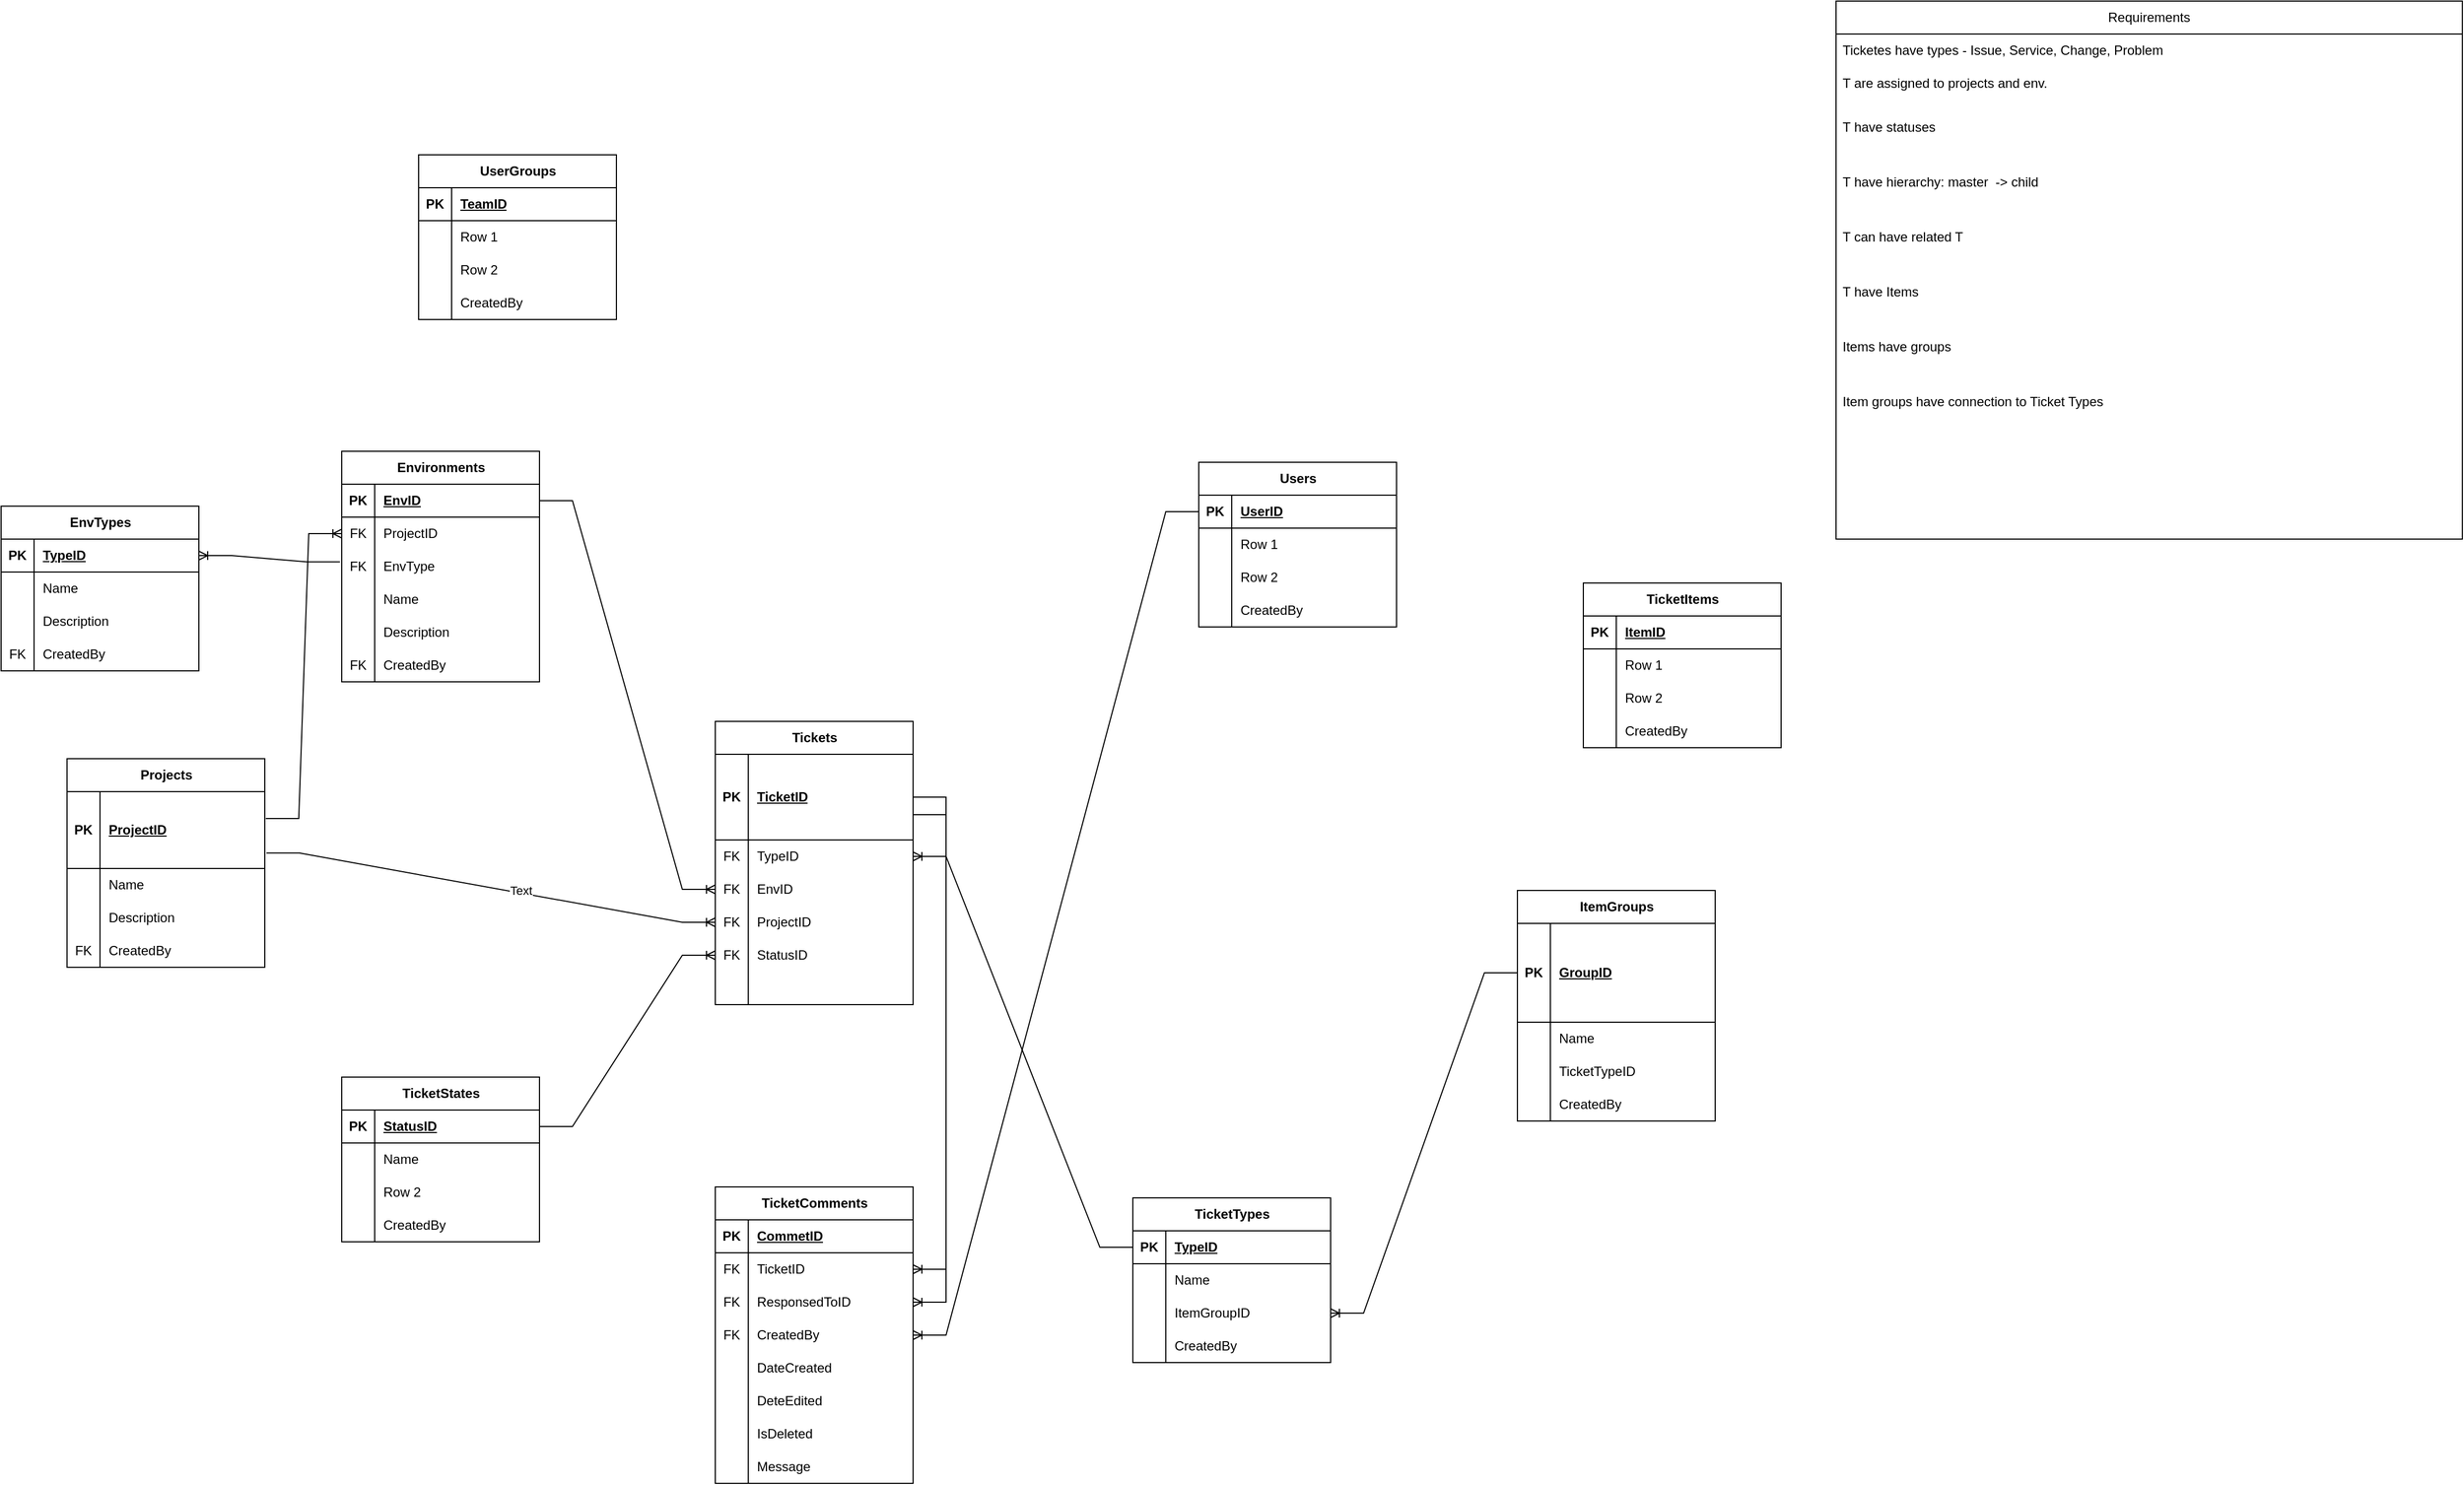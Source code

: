 <mxfile version="22.0.3" type="device">
  <diagram id="R2lEEEUBdFMjLlhIrx00" name="Page-1">
    <mxGraphModel dx="3101" dy="3308" grid="1" gridSize="10" guides="1" tooltips="1" connect="1" arrows="1" fold="1" page="1" pageScale="1" pageWidth="900" pageHeight="1600" math="0" shadow="0" extFonts="Permanent Marker^https://fonts.googleapis.com/css?family=Permanent+Marker">
      <root>
        <mxCell id="0" />
        <mxCell id="1" parent="0" />
        <mxCell id="79CqKlDhfPUUWMHvqObi-1" value="Projects" style="shape=table;startSize=30;container=1;collapsible=1;childLayout=tableLayout;fixedRows=1;rowLines=0;fontStyle=1;align=center;resizeLast=1;html=1;" parent="1" vertex="1">
          <mxGeometry x="-560" y="-10" width="180" height="190" as="geometry" />
        </mxCell>
        <mxCell id="79CqKlDhfPUUWMHvqObi-2" value="" style="shape=tableRow;horizontal=0;startSize=0;swimlaneHead=0;swimlaneBody=0;fillColor=none;collapsible=0;dropTarget=0;points=[[0,0.5],[1,0.5]];portConstraint=eastwest;top=0;left=0;right=0;bottom=1;" parent="79CqKlDhfPUUWMHvqObi-1" vertex="1">
          <mxGeometry y="30" width="180" height="70" as="geometry" />
        </mxCell>
        <mxCell id="79CqKlDhfPUUWMHvqObi-3" value="PK" style="shape=partialRectangle;connectable=0;fillColor=none;top=0;left=0;bottom=0;right=0;fontStyle=1;overflow=hidden;whiteSpace=wrap;html=1;" parent="79CqKlDhfPUUWMHvqObi-2" vertex="1">
          <mxGeometry width="30" height="70" as="geometry">
            <mxRectangle width="30" height="70" as="alternateBounds" />
          </mxGeometry>
        </mxCell>
        <mxCell id="79CqKlDhfPUUWMHvqObi-4" value="ProjectID" style="shape=partialRectangle;connectable=0;fillColor=none;top=0;left=0;bottom=0;right=0;align=left;spacingLeft=6;fontStyle=5;overflow=hidden;whiteSpace=wrap;html=1;" parent="79CqKlDhfPUUWMHvqObi-2" vertex="1">
          <mxGeometry x="30" width="150" height="70" as="geometry">
            <mxRectangle width="150" height="70" as="alternateBounds" />
          </mxGeometry>
        </mxCell>
        <mxCell id="79CqKlDhfPUUWMHvqObi-5" value="" style="shape=tableRow;horizontal=0;startSize=0;swimlaneHead=0;swimlaneBody=0;fillColor=none;collapsible=0;dropTarget=0;points=[[0,0.5],[1,0.5]];portConstraint=eastwest;top=0;left=0;right=0;bottom=0;" parent="79CqKlDhfPUUWMHvqObi-1" vertex="1">
          <mxGeometry y="100" width="180" height="30" as="geometry" />
        </mxCell>
        <mxCell id="79CqKlDhfPUUWMHvqObi-6" value="" style="shape=partialRectangle;connectable=0;fillColor=none;top=0;left=0;bottom=0;right=0;editable=1;overflow=hidden;whiteSpace=wrap;html=1;" parent="79CqKlDhfPUUWMHvqObi-5" vertex="1">
          <mxGeometry width="30" height="30" as="geometry">
            <mxRectangle width="30" height="30" as="alternateBounds" />
          </mxGeometry>
        </mxCell>
        <mxCell id="79CqKlDhfPUUWMHvqObi-7" value="Name" style="shape=partialRectangle;connectable=0;fillColor=none;top=0;left=0;bottom=0;right=0;align=left;spacingLeft=6;overflow=hidden;whiteSpace=wrap;html=1;" parent="79CqKlDhfPUUWMHvqObi-5" vertex="1">
          <mxGeometry x="30" width="150" height="30" as="geometry">
            <mxRectangle width="150" height="30" as="alternateBounds" />
          </mxGeometry>
        </mxCell>
        <mxCell id="79CqKlDhfPUUWMHvqObi-8" value="" style="shape=tableRow;horizontal=0;startSize=0;swimlaneHead=0;swimlaneBody=0;fillColor=none;collapsible=0;dropTarget=0;points=[[0,0.5],[1,0.5]];portConstraint=eastwest;top=0;left=0;right=0;bottom=0;" parent="79CqKlDhfPUUWMHvqObi-1" vertex="1">
          <mxGeometry y="130" width="180" height="30" as="geometry" />
        </mxCell>
        <mxCell id="79CqKlDhfPUUWMHvqObi-9" value="" style="shape=partialRectangle;connectable=0;fillColor=none;top=0;left=0;bottom=0;right=0;editable=1;overflow=hidden;whiteSpace=wrap;html=1;" parent="79CqKlDhfPUUWMHvqObi-8" vertex="1">
          <mxGeometry width="30" height="30" as="geometry">
            <mxRectangle width="30" height="30" as="alternateBounds" />
          </mxGeometry>
        </mxCell>
        <mxCell id="79CqKlDhfPUUWMHvqObi-10" value="Description" style="shape=partialRectangle;connectable=0;fillColor=none;top=0;left=0;bottom=0;right=0;align=left;spacingLeft=6;overflow=hidden;whiteSpace=wrap;html=1;" parent="79CqKlDhfPUUWMHvqObi-8" vertex="1">
          <mxGeometry x="30" width="150" height="30" as="geometry">
            <mxRectangle width="150" height="30" as="alternateBounds" />
          </mxGeometry>
        </mxCell>
        <mxCell id="79CqKlDhfPUUWMHvqObi-11" value="" style="shape=tableRow;horizontal=0;startSize=0;swimlaneHead=0;swimlaneBody=0;fillColor=none;collapsible=0;dropTarget=0;points=[[0,0.5],[1,0.5]];portConstraint=eastwest;top=0;left=0;right=0;bottom=0;" parent="79CqKlDhfPUUWMHvqObi-1" vertex="1">
          <mxGeometry y="160" width="180" height="30" as="geometry" />
        </mxCell>
        <mxCell id="79CqKlDhfPUUWMHvqObi-12" value="FK" style="shape=partialRectangle;connectable=0;fillColor=none;top=0;left=0;bottom=0;right=0;editable=1;overflow=hidden;whiteSpace=wrap;html=1;" parent="79CqKlDhfPUUWMHvqObi-11" vertex="1">
          <mxGeometry width="30" height="30" as="geometry">
            <mxRectangle width="30" height="30" as="alternateBounds" />
          </mxGeometry>
        </mxCell>
        <mxCell id="79CqKlDhfPUUWMHvqObi-13" value="CreatedBy" style="shape=partialRectangle;connectable=0;fillColor=none;top=0;left=0;bottom=0;right=0;align=left;spacingLeft=6;overflow=hidden;whiteSpace=wrap;html=1;" parent="79CqKlDhfPUUWMHvqObi-11" vertex="1">
          <mxGeometry x="30" width="150" height="30" as="geometry">
            <mxRectangle width="150" height="30" as="alternateBounds" />
          </mxGeometry>
        </mxCell>
        <mxCell id="79CqKlDhfPUUWMHvqObi-14" value="Environments" style="shape=table;startSize=30;container=1;collapsible=1;childLayout=tableLayout;fixedRows=1;rowLines=0;fontStyle=1;align=center;resizeLast=1;html=1;" parent="1" vertex="1">
          <mxGeometry x="-310" y="-290" width="180" height="210" as="geometry" />
        </mxCell>
        <mxCell id="79CqKlDhfPUUWMHvqObi-15" value="" style="shape=tableRow;horizontal=0;startSize=0;swimlaneHead=0;swimlaneBody=0;fillColor=none;collapsible=0;dropTarget=0;points=[[0,0.5],[1,0.5]];portConstraint=eastwest;top=0;left=0;right=0;bottom=1;" parent="79CqKlDhfPUUWMHvqObi-14" vertex="1">
          <mxGeometry y="30" width="180" height="30" as="geometry" />
        </mxCell>
        <mxCell id="79CqKlDhfPUUWMHvqObi-16" value="PK" style="shape=partialRectangle;connectable=0;fillColor=none;top=0;left=0;bottom=0;right=0;fontStyle=1;overflow=hidden;whiteSpace=wrap;html=1;" parent="79CqKlDhfPUUWMHvqObi-15" vertex="1">
          <mxGeometry width="30" height="30" as="geometry">
            <mxRectangle width="30" height="30" as="alternateBounds" />
          </mxGeometry>
        </mxCell>
        <mxCell id="79CqKlDhfPUUWMHvqObi-17" value="EnvID" style="shape=partialRectangle;connectable=0;fillColor=none;top=0;left=0;bottom=0;right=0;align=left;spacingLeft=6;fontStyle=5;overflow=hidden;whiteSpace=wrap;html=1;" parent="79CqKlDhfPUUWMHvqObi-15" vertex="1">
          <mxGeometry x="30" width="150" height="30" as="geometry">
            <mxRectangle width="150" height="30" as="alternateBounds" />
          </mxGeometry>
        </mxCell>
        <mxCell id="79CqKlDhfPUUWMHvqObi-18" value="" style="shape=tableRow;horizontal=0;startSize=0;swimlaneHead=0;swimlaneBody=0;fillColor=none;collapsible=0;dropTarget=0;points=[[0,0.5],[1,0.5]];portConstraint=eastwest;top=0;left=0;right=0;bottom=0;" parent="79CqKlDhfPUUWMHvqObi-14" vertex="1">
          <mxGeometry y="60" width="180" height="30" as="geometry" />
        </mxCell>
        <mxCell id="79CqKlDhfPUUWMHvqObi-19" value="FK" style="shape=partialRectangle;connectable=0;fillColor=none;top=0;left=0;bottom=0;right=0;editable=1;overflow=hidden;whiteSpace=wrap;html=1;" parent="79CqKlDhfPUUWMHvqObi-18" vertex="1">
          <mxGeometry width="30" height="30" as="geometry">
            <mxRectangle width="30" height="30" as="alternateBounds" />
          </mxGeometry>
        </mxCell>
        <mxCell id="79CqKlDhfPUUWMHvqObi-20" value="ProjectID" style="shape=partialRectangle;connectable=0;fillColor=none;top=0;left=0;bottom=0;right=0;align=left;spacingLeft=6;overflow=hidden;whiteSpace=wrap;html=1;" parent="79CqKlDhfPUUWMHvqObi-18" vertex="1">
          <mxGeometry x="30" width="150" height="30" as="geometry">
            <mxRectangle width="150" height="30" as="alternateBounds" />
          </mxGeometry>
        </mxCell>
        <mxCell id="79CqKlDhfPUUWMHvqObi-21" value="" style="shape=tableRow;horizontal=0;startSize=0;swimlaneHead=0;swimlaneBody=0;fillColor=none;collapsible=0;dropTarget=0;points=[[0,0.5],[1,0.5]];portConstraint=eastwest;top=0;left=0;right=0;bottom=0;" parent="79CqKlDhfPUUWMHvqObi-14" vertex="1">
          <mxGeometry y="90" width="180" height="30" as="geometry" />
        </mxCell>
        <mxCell id="79CqKlDhfPUUWMHvqObi-22" value="FK" style="shape=partialRectangle;connectable=0;fillColor=none;top=0;left=0;bottom=0;right=0;editable=1;overflow=hidden;whiteSpace=wrap;html=1;" parent="79CqKlDhfPUUWMHvqObi-21" vertex="1">
          <mxGeometry width="30" height="30" as="geometry">
            <mxRectangle width="30" height="30" as="alternateBounds" />
          </mxGeometry>
        </mxCell>
        <mxCell id="79CqKlDhfPUUWMHvqObi-23" value="EnvType" style="shape=partialRectangle;connectable=0;fillColor=none;top=0;left=0;bottom=0;right=0;align=left;spacingLeft=6;overflow=hidden;whiteSpace=wrap;html=1;" parent="79CqKlDhfPUUWMHvqObi-21" vertex="1">
          <mxGeometry x="30" width="150" height="30" as="geometry">
            <mxRectangle width="150" height="30" as="alternateBounds" />
          </mxGeometry>
        </mxCell>
        <mxCell id="79CqKlDhfPUUWMHvqObi-24" value="" style="shape=tableRow;horizontal=0;startSize=0;swimlaneHead=0;swimlaneBody=0;fillColor=none;collapsible=0;dropTarget=0;points=[[0,0.5],[1,0.5]];portConstraint=eastwest;top=0;left=0;right=0;bottom=0;" parent="79CqKlDhfPUUWMHvqObi-14" vertex="1">
          <mxGeometry y="120" width="180" height="30" as="geometry" />
        </mxCell>
        <mxCell id="79CqKlDhfPUUWMHvqObi-25" value="" style="shape=partialRectangle;connectable=0;fillColor=none;top=0;left=0;bottom=0;right=0;editable=1;overflow=hidden;whiteSpace=wrap;html=1;" parent="79CqKlDhfPUUWMHvqObi-24" vertex="1">
          <mxGeometry width="30" height="30" as="geometry">
            <mxRectangle width="30" height="30" as="alternateBounds" />
          </mxGeometry>
        </mxCell>
        <mxCell id="79CqKlDhfPUUWMHvqObi-26" value="Name" style="shape=partialRectangle;connectable=0;fillColor=none;top=0;left=0;bottom=0;right=0;align=left;spacingLeft=6;overflow=hidden;whiteSpace=wrap;html=1;" parent="79CqKlDhfPUUWMHvqObi-24" vertex="1">
          <mxGeometry x="30" width="150" height="30" as="geometry">
            <mxRectangle width="150" height="30" as="alternateBounds" />
          </mxGeometry>
        </mxCell>
        <mxCell id="79CqKlDhfPUUWMHvqObi-174" style="shape=tableRow;horizontal=0;startSize=0;swimlaneHead=0;swimlaneBody=0;fillColor=none;collapsible=0;dropTarget=0;points=[[0,0.5],[1,0.5]];portConstraint=eastwest;top=0;left=0;right=0;bottom=0;" parent="79CqKlDhfPUUWMHvqObi-14" vertex="1">
          <mxGeometry y="150" width="180" height="30" as="geometry" />
        </mxCell>
        <mxCell id="79CqKlDhfPUUWMHvqObi-175" style="shape=partialRectangle;connectable=0;fillColor=none;top=0;left=0;bottom=0;right=0;editable=1;overflow=hidden;whiteSpace=wrap;html=1;" parent="79CqKlDhfPUUWMHvqObi-174" vertex="1">
          <mxGeometry width="30" height="30" as="geometry">
            <mxRectangle width="30" height="30" as="alternateBounds" />
          </mxGeometry>
        </mxCell>
        <mxCell id="79CqKlDhfPUUWMHvqObi-176" value="Description" style="shape=partialRectangle;connectable=0;fillColor=none;top=0;left=0;bottom=0;right=0;align=left;spacingLeft=6;overflow=hidden;whiteSpace=wrap;html=1;" parent="79CqKlDhfPUUWMHvqObi-174" vertex="1">
          <mxGeometry x="30" width="150" height="30" as="geometry">
            <mxRectangle width="150" height="30" as="alternateBounds" />
          </mxGeometry>
        </mxCell>
        <mxCell id="2jnOXaZaePu8KhZvABL5-4" style="shape=tableRow;horizontal=0;startSize=0;swimlaneHead=0;swimlaneBody=0;fillColor=none;collapsible=0;dropTarget=0;points=[[0,0.5],[1,0.5]];portConstraint=eastwest;top=0;left=0;right=0;bottom=0;" vertex="1" parent="79CqKlDhfPUUWMHvqObi-14">
          <mxGeometry y="180" width="180" height="30" as="geometry" />
        </mxCell>
        <mxCell id="2jnOXaZaePu8KhZvABL5-5" value="FK" style="shape=partialRectangle;connectable=0;fillColor=none;top=0;left=0;bottom=0;right=0;editable=1;overflow=hidden;whiteSpace=wrap;html=1;" vertex="1" parent="2jnOXaZaePu8KhZvABL5-4">
          <mxGeometry width="30" height="30" as="geometry">
            <mxRectangle width="30" height="30" as="alternateBounds" />
          </mxGeometry>
        </mxCell>
        <mxCell id="2jnOXaZaePu8KhZvABL5-6" value="CreatedBy" style="shape=partialRectangle;connectable=0;fillColor=none;top=0;left=0;bottom=0;right=0;align=left;spacingLeft=6;overflow=hidden;whiteSpace=wrap;html=1;" vertex="1" parent="2jnOXaZaePu8KhZvABL5-4">
          <mxGeometry x="30" width="150" height="30" as="geometry">
            <mxRectangle width="150" height="30" as="alternateBounds" />
          </mxGeometry>
        </mxCell>
        <mxCell id="79CqKlDhfPUUWMHvqObi-27" value="Tickets" style="shape=table;startSize=30;container=1;collapsible=1;childLayout=tableLayout;fixedRows=1;rowLines=0;fontStyle=1;align=center;resizeLast=1;html=1;" parent="1" vertex="1">
          <mxGeometry x="30" y="-44" width="180" height="258" as="geometry" />
        </mxCell>
        <mxCell id="79CqKlDhfPUUWMHvqObi-28" value="" style="shape=tableRow;horizontal=0;startSize=0;swimlaneHead=0;swimlaneBody=0;fillColor=none;collapsible=0;dropTarget=0;points=[[0,0.5],[1,0.5]];portConstraint=eastwest;top=0;left=0;right=0;bottom=1;" parent="79CqKlDhfPUUWMHvqObi-27" vertex="1">
          <mxGeometry y="30" width="180" height="78" as="geometry" />
        </mxCell>
        <mxCell id="79CqKlDhfPUUWMHvqObi-29" value="PK" style="shape=partialRectangle;connectable=0;fillColor=none;top=0;left=0;bottom=0;right=0;fontStyle=1;overflow=hidden;whiteSpace=wrap;html=1;" parent="79CqKlDhfPUUWMHvqObi-28" vertex="1">
          <mxGeometry width="30" height="78" as="geometry">
            <mxRectangle width="30" height="78" as="alternateBounds" />
          </mxGeometry>
        </mxCell>
        <mxCell id="79CqKlDhfPUUWMHvqObi-30" value="TicketID" style="shape=partialRectangle;connectable=0;fillColor=none;top=0;left=0;bottom=0;right=0;align=left;spacingLeft=6;fontStyle=5;overflow=hidden;whiteSpace=wrap;html=1;" parent="79CqKlDhfPUUWMHvqObi-28" vertex="1">
          <mxGeometry x="30" width="150" height="78" as="geometry">
            <mxRectangle width="150" height="78" as="alternateBounds" />
          </mxGeometry>
        </mxCell>
        <mxCell id="79CqKlDhfPUUWMHvqObi-31" value="" style="shape=tableRow;horizontal=0;startSize=0;swimlaneHead=0;swimlaneBody=0;fillColor=none;collapsible=0;dropTarget=0;points=[[0,0.5],[1,0.5]];portConstraint=eastwest;top=0;left=0;right=0;bottom=0;" parent="79CqKlDhfPUUWMHvqObi-27" vertex="1">
          <mxGeometry y="108" width="180" height="30" as="geometry" />
        </mxCell>
        <mxCell id="79CqKlDhfPUUWMHvqObi-32" value="FK" style="shape=partialRectangle;connectable=0;fillColor=none;top=0;left=0;bottom=0;right=0;editable=1;overflow=hidden;whiteSpace=wrap;html=1;" parent="79CqKlDhfPUUWMHvqObi-31" vertex="1">
          <mxGeometry width="30" height="30" as="geometry">
            <mxRectangle width="30" height="30" as="alternateBounds" />
          </mxGeometry>
        </mxCell>
        <mxCell id="79CqKlDhfPUUWMHvqObi-33" value="TypeID" style="shape=partialRectangle;connectable=0;fillColor=none;top=0;left=0;bottom=0;right=0;align=left;spacingLeft=6;overflow=hidden;whiteSpace=wrap;html=1;" parent="79CqKlDhfPUUWMHvqObi-31" vertex="1">
          <mxGeometry x="30" width="150" height="30" as="geometry">
            <mxRectangle width="150" height="30" as="alternateBounds" />
          </mxGeometry>
        </mxCell>
        <mxCell id="79CqKlDhfPUUWMHvqObi-151" style="shape=tableRow;horizontal=0;startSize=0;swimlaneHead=0;swimlaneBody=0;fillColor=none;collapsible=0;dropTarget=0;points=[[0,0.5],[1,0.5]];portConstraint=eastwest;top=0;left=0;right=0;bottom=0;" parent="79CqKlDhfPUUWMHvqObi-27" vertex="1">
          <mxGeometry y="138" width="180" height="30" as="geometry" />
        </mxCell>
        <mxCell id="79CqKlDhfPUUWMHvqObi-152" value="FK" style="shape=partialRectangle;connectable=0;fillColor=none;top=0;left=0;bottom=0;right=0;editable=1;overflow=hidden;whiteSpace=wrap;html=1;" parent="79CqKlDhfPUUWMHvqObi-151" vertex="1">
          <mxGeometry width="30" height="30" as="geometry">
            <mxRectangle width="30" height="30" as="alternateBounds" />
          </mxGeometry>
        </mxCell>
        <mxCell id="79CqKlDhfPUUWMHvqObi-153" value="EnvID" style="shape=partialRectangle;connectable=0;fillColor=none;top=0;left=0;bottom=0;right=0;align=left;spacingLeft=6;overflow=hidden;whiteSpace=wrap;html=1;" parent="79CqKlDhfPUUWMHvqObi-151" vertex="1">
          <mxGeometry x="30" width="150" height="30" as="geometry">
            <mxRectangle width="150" height="30" as="alternateBounds" />
          </mxGeometry>
        </mxCell>
        <mxCell id="79CqKlDhfPUUWMHvqObi-37" value="" style="shape=tableRow;horizontal=0;startSize=0;swimlaneHead=0;swimlaneBody=0;fillColor=none;collapsible=0;dropTarget=0;points=[[0,0.5],[1,0.5]];portConstraint=eastwest;top=0;left=0;right=0;bottom=0;" parent="79CqKlDhfPUUWMHvqObi-27" vertex="1">
          <mxGeometry y="168" width="180" height="30" as="geometry" />
        </mxCell>
        <mxCell id="79CqKlDhfPUUWMHvqObi-38" value="FK" style="shape=partialRectangle;connectable=0;fillColor=none;top=0;left=0;bottom=0;right=0;editable=1;overflow=hidden;whiteSpace=wrap;html=1;" parent="79CqKlDhfPUUWMHvqObi-37" vertex="1">
          <mxGeometry width="30" height="30" as="geometry">
            <mxRectangle width="30" height="30" as="alternateBounds" />
          </mxGeometry>
        </mxCell>
        <mxCell id="79CqKlDhfPUUWMHvqObi-39" value="ProjectID" style="shape=partialRectangle;connectable=0;fillColor=none;top=0;left=0;bottom=0;right=0;align=left;spacingLeft=6;overflow=hidden;whiteSpace=wrap;html=1;" parent="79CqKlDhfPUUWMHvqObi-37" vertex="1">
          <mxGeometry x="30" width="150" height="30" as="geometry">
            <mxRectangle width="150" height="30" as="alternateBounds" />
          </mxGeometry>
        </mxCell>
        <mxCell id="79CqKlDhfPUUWMHvqObi-34" value="" style="shape=tableRow;horizontal=0;startSize=0;swimlaneHead=0;swimlaneBody=0;fillColor=none;collapsible=0;dropTarget=0;points=[[0,0.5],[1,0.5]];portConstraint=eastwest;top=0;left=0;right=0;bottom=0;" parent="79CqKlDhfPUUWMHvqObi-27" vertex="1">
          <mxGeometry y="198" width="180" height="30" as="geometry" />
        </mxCell>
        <mxCell id="79CqKlDhfPUUWMHvqObi-35" value="FK" style="shape=partialRectangle;connectable=0;fillColor=none;top=0;left=0;bottom=0;right=0;editable=1;overflow=hidden;whiteSpace=wrap;html=1;" parent="79CqKlDhfPUUWMHvqObi-34" vertex="1">
          <mxGeometry width="30" height="30" as="geometry">
            <mxRectangle width="30" height="30" as="alternateBounds" />
          </mxGeometry>
        </mxCell>
        <mxCell id="79CqKlDhfPUUWMHvqObi-36" value="StatusID" style="shape=partialRectangle;connectable=0;fillColor=none;top=0;left=0;bottom=0;right=0;align=left;spacingLeft=6;overflow=hidden;whiteSpace=wrap;html=1;" parent="79CqKlDhfPUUWMHvqObi-34" vertex="1">
          <mxGeometry x="30" width="150" height="30" as="geometry">
            <mxRectangle width="150" height="30" as="alternateBounds" />
          </mxGeometry>
        </mxCell>
        <mxCell id="79CqKlDhfPUUWMHvqObi-154" style="shape=tableRow;horizontal=0;startSize=0;swimlaneHead=0;swimlaneBody=0;fillColor=none;collapsible=0;dropTarget=0;points=[[0,0.5],[1,0.5]];portConstraint=eastwest;top=0;left=0;right=0;bottom=0;" parent="79CqKlDhfPUUWMHvqObi-27" vertex="1">
          <mxGeometry y="228" width="180" height="30" as="geometry" />
        </mxCell>
        <mxCell id="79CqKlDhfPUUWMHvqObi-155" style="shape=partialRectangle;connectable=0;fillColor=none;top=0;left=0;bottom=0;right=0;editable=1;overflow=hidden;whiteSpace=wrap;html=1;" parent="79CqKlDhfPUUWMHvqObi-154" vertex="1">
          <mxGeometry width="30" height="30" as="geometry">
            <mxRectangle width="30" height="30" as="alternateBounds" />
          </mxGeometry>
        </mxCell>
        <mxCell id="79CqKlDhfPUUWMHvqObi-156" style="shape=partialRectangle;connectable=0;fillColor=none;top=0;left=0;bottom=0;right=0;align=left;spacingLeft=6;overflow=hidden;whiteSpace=wrap;html=1;" parent="79CqKlDhfPUUWMHvqObi-154" vertex="1">
          <mxGeometry x="30" width="150" height="30" as="geometry">
            <mxRectangle width="150" height="30" as="alternateBounds" />
          </mxGeometry>
        </mxCell>
        <mxCell id="79CqKlDhfPUUWMHvqObi-40" value="Users" style="shape=table;startSize=30;container=1;collapsible=1;childLayout=tableLayout;fixedRows=1;rowLines=0;fontStyle=1;align=center;resizeLast=1;html=1;" parent="1" vertex="1">
          <mxGeometry x="470" y="-280" width="180" height="150" as="geometry" />
        </mxCell>
        <mxCell id="79CqKlDhfPUUWMHvqObi-41" value="" style="shape=tableRow;horizontal=0;startSize=0;swimlaneHead=0;swimlaneBody=0;fillColor=none;collapsible=0;dropTarget=0;points=[[0,0.5],[1,0.5]];portConstraint=eastwest;top=0;left=0;right=0;bottom=1;" parent="79CqKlDhfPUUWMHvqObi-40" vertex="1">
          <mxGeometry y="30" width="180" height="30" as="geometry" />
        </mxCell>
        <mxCell id="79CqKlDhfPUUWMHvqObi-42" value="PK" style="shape=partialRectangle;connectable=0;fillColor=none;top=0;left=0;bottom=0;right=0;fontStyle=1;overflow=hidden;whiteSpace=wrap;html=1;" parent="79CqKlDhfPUUWMHvqObi-41" vertex="1">
          <mxGeometry width="30" height="30" as="geometry">
            <mxRectangle width="30" height="30" as="alternateBounds" />
          </mxGeometry>
        </mxCell>
        <mxCell id="79CqKlDhfPUUWMHvqObi-43" value="UserID" style="shape=partialRectangle;connectable=0;fillColor=none;top=0;left=0;bottom=0;right=0;align=left;spacingLeft=6;fontStyle=5;overflow=hidden;whiteSpace=wrap;html=1;" parent="79CqKlDhfPUUWMHvqObi-41" vertex="1">
          <mxGeometry x="30" width="150" height="30" as="geometry">
            <mxRectangle width="150" height="30" as="alternateBounds" />
          </mxGeometry>
        </mxCell>
        <mxCell id="79CqKlDhfPUUWMHvqObi-44" value="" style="shape=tableRow;horizontal=0;startSize=0;swimlaneHead=0;swimlaneBody=0;fillColor=none;collapsible=0;dropTarget=0;points=[[0,0.5],[1,0.5]];portConstraint=eastwest;top=0;left=0;right=0;bottom=0;" parent="79CqKlDhfPUUWMHvqObi-40" vertex="1">
          <mxGeometry y="60" width="180" height="30" as="geometry" />
        </mxCell>
        <mxCell id="79CqKlDhfPUUWMHvqObi-45" value="" style="shape=partialRectangle;connectable=0;fillColor=none;top=0;left=0;bottom=0;right=0;editable=1;overflow=hidden;whiteSpace=wrap;html=1;" parent="79CqKlDhfPUUWMHvqObi-44" vertex="1">
          <mxGeometry width="30" height="30" as="geometry">
            <mxRectangle width="30" height="30" as="alternateBounds" />
          </mxGeometry>
        </mxCell>
        <mxCell id="79CqKlDhfPUUWMHvqObi-46" value="Row 1" style="shape=partialRectangle;connectable=0;fillColor=none;top=0;left=0;bottom=0;right=0;align=left;spacingLeft=6;overflow=hidden;whiteSpace=wrap;html=1;" parent="79CqKlDhfPUUWMHvqObi-44" vertex="1">
          <mxGeometry x="30" width="150" height="30" as="geometry">
            <mxRectangle width="150" height="30" as="alternateBounds" />
          </mxGeometry>
        </mxCell>
        <mxCell id="79CqKlDhfPUUWMHvqObi-47" value="" style="shape=tableRow;horizontal=0;startSize=0;swimlaneHead=0;swimlaneBody=0;fillColor=none;collapsible=0;dropTarget=0;points=[[0,0.5],[1,0.5]];portConstraint=eastwest;top=0;left=0;right=0;bottom=0;" parent="79CqKlDhfPUUWMHvqObi-40" vertex="1">
          <mxGeometry y="90" width="180" height="30" as="geometry" />
        </mxCell>
        <mxCell id="79CqKlDhfPUUWMHvqObi-48" value="" style="shape=partialRectangle;connectable=0;fillColor=none;top=0;left=0;bottom=0;right=0;editable=1;overflow=hidden;whiteSpace=wrap;html=1;" parent="79CqKlDhfPUUWMHvqObi-47" vertex="1">
          <mxGeometry width="30" height="30" as="geometry">
            <mxRectangle width="30" height="30" as="alternateBounds" />
          </mxGeometry>
        </mxCell>
        <mxCell id="79CqKlDhfPUUWMHvqObi-49" value="Row 2" style="shape=partialRectangle;connectable=0;fillColor=none;top=0;left=0;bottom=0;right=0;align=left;spacingLeft=6;overflow=hidden;whiteSpace=wrap;html=1;" parent="79CqKlDhfPUUWMHvqObi-47" vertex="1">
          <mxGeometry x="30" width="150" height="30" as="geometry">
            <mxRectangle width="150" height="30" as="alternateBounds" />
          </mxGeometry>
        </mxCell>
        <mxCell id="79CqKlDhfPUUWMHvqObi-50" value="" style="shape=tableRow;horizontal=0;startSize=0;swimlaneHead=0;swimlaneBody=0;fillColor=none;collapsible=0;dropTarget=0;points=[[0,0.5],[1,0.5]];portConstraint=eastwest;top=0;left=0;right=0;bottom=0;" parent="79CqKlDhfPUUWMHvqObi-40" vertex="1">
          <mxGeometry y="120" width="180" height="30" as="geometry" />
        </mxCell>
        <mxCell id="79CqKlDhfPUUWMHvqObi-51" value="" style="shape=partialRectangle;connectable=0;fillColor=none;top=0;left=0;bottom=0;right=0;editable=1;overflow=hidden;whiteSpace=wrap;html=1;" parent="79CqKlDhfPUUWMHvqObi-50" vertex="1">
          <mxGeometry width="30" height="30" as="geometry">
            <mxRectangle width="30" height="30" as="alternateBounds" />
          </mxGeometry>
        </mxCell>
        <mxCell id="79CqKlDhfPUUWMHvqObi-52" value="CreatedBy" style="shape=partialRectangle;connectable=0;fillColor=none;top=0;left=0;bottom=0;right=0;align=left;spacingLeft=6;overflow=hidden;whiteSpace=wrap;html=1;" parent="79CqKlDhfPUUWMHvqObi-50" vertex="1">
          <mxGeometry x="30" width="150" height="30" as="geometry">
            <mxRectangle width="150" height="30" as="alternateBounds" />
          </mxGeometry>
        </mxCell>
        <mxCell id="79CqKlDhfPUUWMHvqObi-53" value="UserGroups" style="shape=table;startSize=30;container=1;collapsible=1;childLayout=tableLayout;fixedRows=1;rowLines=0;fontStyle=1;align=center;resizeLast=1;html=1;" parent="1" vertex="1">
          <mxGeometry x="-240" y="-560" width="180" height="150" as="geometry" />
        </mxCell>
        <mxCell id="79CqKlDhfPUUWMHvqObi-54" value="" style="shape=tableRow;horizontal=0;startSize=0;swimlaneHead=0;swimlaneBody=0;fillColor=none;collapsible=0;dropTarget=0;points=[[0,0.5],[1,0.5]];portConstraint=eastwest;top=0;left=0;right=0;bottom=1;" parent="79CqKlDhfPUUWMHvqObi-53" vertex="1">
          <mxGeometry y="30" width="180" height="30" as="geometry" />
        </mxCell>
        <mxCell id="79CqKlDhfPUUWMHvqObi-55" value="PK" style="shape=partialRectangle;connectable=0;fillColor=none;top=0;left=0;bottom=0;right=0;fontStyle=1;overflow=hidden;whiteSpace=wrap;html=1;" parent="79CqKlDhfPUUWMHvqObi-54" vertex="1">
          <mxGeometry width="30" height="30" as="geometry">
            <mxRectangle width="30" height="30" as="alternateBounds" />
          </mxGeometry>
        </mxCell>
        <mxCell id="79CqKlDhfPUUWMHvqObi-56" value="TeamID" style="shape=partialRectangle;connectable=0;fillColor=none;top=0;left=0;bottom=0;right=0;align=left;spacingLeft=6;fontStyle=5;overflow=hidden;whiteSpace=wrap;html=1;" parent="79CqKlDhfPUUWMHvqObi-54" vertex="1">
          <mxGeometry x="30" width="150" height="30" as="geometry">
            <mxRectangle width="150" height="30" as="alternateBounds" />
          </mxGeometry>
        </mxCell>
        <mxCell id="79CqKlDhfPUUWMHvqObi-57" value="" style="shape=tableRow;horizontal=0;startSize=0;swimlaneHead=0;swimlaneBody=0;fillColor=none;collapsible=0;dropTarget=0;points=[[0,0.5],[1,0.5]];portConstraint=eastwest;top=0;left=0;right=0;bottom=0;" parent="79CqKlDhfPUUWMHvqObi-53" vertex="1">
          <mxGeometry y="60" width="180" height="30" as="geometry" />
        </mxCell>
        <mxCell id="79CqKlDhfPUUWMHvqObi-58" value="" style="shape=partialRectangle;connectable=0;fillColor=none;top=0;left=0;bottom=0;right=0;editable=1;overflow=hidden;whiteSpace=wrap;html=1;" parent="79CqKlDhfPUUWMHvqObi-57" vertex="1">
          <mxGeometry width="30" height="30" as="geometry">
            <mxRectangle width="30" height="30" as="alternateBounds" />
          </mxGeometry>
        </mxCell>
        <mxCell id="79CqKlDhfPUUWMHvqObi-59" value="Row 1" style="shape=partialRectangle;connectable=0;fillColor=none;top=0;left=0;bottom=0;right=0;align=left;spacingLeft=6;overflow=hidden;whiteSpace=wrap;html=1;" parent="79CqKlDhfPUUWMHvqObi-57" vertex="1">
          <mxGeometry x="30" width="150" height="30" as="geometry">
            <mxRectangle width="150" height="30" as="alternateBounds" />
          </mxGeometry>
        </mxCell>
        <mxCell id="79CqKlDhfPUUWMHvqObi-60" value="" style="shape=tableRow;horizontal=0;startSize=0;swimlaneHead=0;swimlaneBody=0;fillColor=none;collapsible=0;dropTarget=0;points=[[0,0.5],[1,0.5]];portConstraint=eastwest;top=0;left=0;right=0;bottom=0;" parent="79CqKlDhfPUUWMHvqObi-53" vertex="1">
          <mxGeometry y="90" width="180" height="30" as="geometry" />
        </mxCell>
        <mxCell id="79CqKlDhfPUUWMHvqObi-61" value="" style="shape=partialRectangle;connectable=0;fillColor=none;top=0;left=0;bottom=0;right=0;editable=1;overflow=hidden;whiteSpace=wrap;html=1;" parent="79CqKlDhfPUUWMHvqObi-60" vertex="1">
          <mxGeometry width="30" height="30" as="geometry">
            <mxRectangle width="30" height="30" as="alternateBounds" />
          </mxGeometry>
        </mxCell>
        <mxCell id="79CqKlDhfPUUWMHvqObi-62" value="Row 2" style="shape=partialRectangle;connectable=0;fillColor=none;top=0;left=0;bottom=0;right=0;align=left;spacingLeft=6;overflow=hidden;whiteSpace=wrap;html=1;" parent="79CqKlDhfPUUWMHvqObi-60" vertex="1">
          <mxGeometry x="30" width="150" height="30" as="geometry">
            <mxRectangle width="150" height="30" as="alternateBounds" />
          </mxGeometry>
        </mxCell>
        <mxCell id="79CqKlDhfPUUWMHvqObi-63" value="" style="shape=tableRow;horizontal=0;startSize=0;swimlaneHead=0;swimlaneBody=0;fillColor=none;collapsible=0;dropTarget=0;points=[[0,0.5],[1,0.5]];portConstraint=eastwest;top=0;left=0;right=0;bottom=0;" parent="79CqKlDhfPUUWMHvqObi-53" vertex="1">
          <mxGeometry y="120" width="180" height="30" as="geometry" />
        </mxCell>
        <mxCell id="79CqKlDhfPUUWMHvqObi-64" value="" style="shape=partialRectangle;connectable=0;fillColor=none;top=0;left=0;bottom=0;right=0;editable=1;overflow=hidden;whiteSpace=wrap;html=1;" parent="79CqKlDhfPUUWMHvqObi-63" vertex="1">
          <mxGeometry width="30" height="30" as="geometry">
            <mxRectangle width="30" height="30" as="alternateBounds" />
          </mxGeometry>
        </mxCell>
        <mxCell id="79CqKlDhfPUUWMHvqObi-65" value="CreatedBy" style="shape=partialRectangle;connectable=0;fillColor=none;top=0;left=0;bottom=0;right=0;align=left;spacingLeft=6;overflow=hidden;whiteSpace=wrap;html=1;" parent="79CqKlDhfPUUWMHvqObi-63" vertex="1">
          <mxGeometry x="30" width="150" height="30" as="geometry">
            <mxRectangle width="150" height="30" as="alternateBounds" />
          </mxGeometry>
        </mxCell>
        <mxCell id="79CqKlDhfPUUWMHvqObi-66" value="TicketTypes" style="shape=table;startSize=30;container=1;collapsible=1;childLayout=tableLayout;fixedRows=1;rowLines=0;fontStyle=1;align=center;resizeLast=1;html=1;" parent="1" vertex="1">
          <mxGeometry x="410" y="390" width="180" height="150" as="geometry" />
        </mxCell>
        <mxCell id="79CqKlDhfPUUWMHvqObi-67" value="" style="shape=tableRow;horizontal=0;startSize=0;swimlaneHead=0;swimlaneBody=0;fillColor=none;collapsible=0;dropTarget=0;points=[[0,0.5],[1,0.5]];portConstraint=eastwest;top=0;left=0;right=0;bottom=1;" parent="79CqKlDhfPUUWMHvqObi-66" vertex="1">
          <mxGeometry y="30" width="180" height="30" as="geometry" />
        </mxCell>
        <mxCell id="79CqKlDhfPUUWMHvqObi-68" value="PK" style="shape=partialRectangle;connectable=0;fillColor=none;top=0;left=0;bottom=0;right=0;fontStyle=1;overflow=hidden;whiteSpace=wrap;html=1;" parent="79CqKlDhfPUUWMHvqObi-67" vertex="1">
          <mxGeometry width="30" height="30" as="geometry">
            <mxRectangle width="30" height="30" as="alternateBounds" />
          </mxGeometry>
        </mxCell>
        <mxCell id="79CqKlDhfPUUWMHvqObi-69" value="TypeID" style="shape=partialRectangle;connectable=0;fillColor=none;top=0;left=0;bottom=0;right=0;align=left;spacingLeft=6;fontStyle=5;overflow=hidden;whiteSpace=wrap;html=1;" parent="79CqKlDhfPUUWMHvqObi-67" vertex="1">
          <mxGeometry x="30" width="150" height="30" as="geometry">
            <mxRectangle width="150" height="30" as="alternateBounds" />
          </mxGeometry>
        </mxCell>
        <mxCell id="79CqKlDhfPUUWMHvqObi-70" value="" style="shape=tableRow;horizontal=0;startSize=0;swimlaneHead=0;swimlaneBody=0;fillColor=none;collapsible=0;dropTarget=0;points=[[0,0.5],[1,0.5]];portConstraint=eastwest;top=0;left=0;right=0;bottom=0;" parent="79CqKlDhfPUUWMHvqObi-66" vertex="1">
          <mxGeometry y="60" width="180" height="30" as="geometry" />
        </mxCell>
        <mxCell id="79CqKlDhfPUUWMHvqObi-71" value="" style="shape=partialRectangle;connectable=0;fillColor=none;top=0;left=0;bottom=0;right=0;editable=1;overflow=hidden;whiteSpace=wrap;html=1;" parent="79CqKlDhfPUUWMHvqObi-70" vertex="1">
          <mxGeometry width="30" height="30" as="geometry">
            <mxRectangle width="30" height="30" as="alternateBounds" />
          </mxGeometry>
        </mxCell>
        <mxCell id="79CqKlDhfPUUWMHvqObi-72" value="Name" style="shape=partialRectangle;connectable=0;fillColor=none;top=0;left=0;bottom=0;right=0;align=left;spacingLeft=6;overflow=hidden;whiteSpace=wrap;html=1;" parent="79CqKlDhfPUUWMHvqObi-70" vertex="1">
          <mxGeometry x="30" width="150" height="30" as="geometry">
            <mxRectangle width="150" height="30" as="alternateBounds" />
          </mxGeometry>
        </mxCell>
        <mxCell id="79CqKlDhfPUUWMHvqObi-73" value="" style="shape=tableRow;horizontal=0;startSize=0;swimlaneHead=0;swimlaneBody=0;fillColor=none;collapsible=0;dropTarget=0;points=[[0,0.5],[1,0.5]];portConstraint=eastwest;top=0;left=0;right=0;bottom=0;" parent="79CqKlDhfPUUWMHvqObi-66" vertex="1">
          <mxGeometry y="90" width="180" height="30" as="geometry" />
        </mxCell>
        <mxCell id="79CqKlDhfPUUWMHvqObi-74" value="" style="shape=partialRectangle;connectable=0;fillColor=none;top=0;left=0;bottom=0;right=0;editable=1;overflow=hidden;whiteSpace=wrap;html=1;" parent="79CqKlDhfPUUWMHvqObi-73" vertex="1">
          <mxGeometry width="30" height="30" as="geometry">
            <mxRectangle width="30" height="30" as="alternateBounds" />
          </mxGeometry>
        </mxCell>
        <mxCell id="79CqKlDhfPUUWMHvqObi-75" value="ItemGroupID" style="shape=partialRectangle;connectable=0;fillColor=none;top=0;left=0;bottom=0;right=0;align=left;spacingLeft=6;overflow=hidden;whiteSpace=wrap;html=1;" parent="79CqKlDhfPUUWMHvqObi-73" vertex="1">
          <mxGeometry x="30" width="150" height="30" as="geometry">
            <mxRectangle width="150" height="30" as="alternateBounds" />
          </mxGeometry>
        </mxCell>
        <mxCell id="79CqKlDhfPUUWMHvqObi-76" value="" style="shape=tableRow;horizontal=0;startSize=0;swimlaneHead=0;swimlaneBody=0;fillColor=none;collapsible=0;dropTarget=0;points=[[0,0.5],[1,0.5]];portConstraint=eastwest;top=0;left=0;right=0;bottom=0;" parent="79CqKlDhfPUUWMHvqObi-66" vertex="1">
          <mxGeometry y="120" width="180" height="30" as="geometry" />
        </mxCell>
        <mxCell id="79CqKlDhfPUUWMHvqObi-77" value="" style="shape=partialRectangle;connectable=0;fillColor=none;top=0;left=0;bottom=0;right=0;editable=1;overflow=hidden;whiteSpace=wrap;html=1;" parent="79CqKlDhfPUUWMHvqObi-76" vertex="1">
          <mxGeometry width="30" height="30" as="geometry">
            <mxRectangle width="30" height="30" as="alternateBounds" />
          </mxGeometry>
        </mxCell>
        <mxCell id="79CqKlDhfPUUWMHvqObi-78" value="CreatedBy" style="shape=partialRectangle;connectable=0;fillColor=none;top=0;left=0;bottom=0;right=0;align=left;spacingLeft=6;overflow=hidden;whiteSpace=wrap;html=1;" parent="79CqKlDhfPUUWMHvqObi-76" vertex="1">
          <mxGeometry x="30" width="150" height="30" as="geometry">
            <mxRectangle width="150" height="30" as="alternateBounds" />
          </mxGeometry>
        </mxCell>
        <mxCell id="79CqKlDhfPUUWMHvqObi-79" value="TicketStates" style="shape=table;startSize=30;container=1;collapsible=1;childLayout=tableLayout;fixedRows=1;rowLines=0;fontStyle=1;align=center;resizeLast=1;html=1;" parent="1" vertex="1">
          <mxGeometry x="-310" y="280" width="180" height="150" as="geometry" />
        </mxCell>
        <mxCell id="79CqKlDhfPUUWMHvqObi-80" value="" style="shape=tableRow;horizontal=0;startSize=0;swimlaneHead=0;swimlaneBody=0;fillColor=none;collapsible=0;dropTarget=0;points=[[0,0.5],[1,0.5]];portConstraint=eastwest;top=0;left=0;right=0;bottom=1;" parent="79CqKlDhfPUUWMHvqObi-79" vertex="1">
          <mxGeometry y="30" width="180" height="30" as="geometry" />
        </mxCell>
        <mxCell id="79CqKlDhfPUUWMHvqObi-81" value="PK" style="shape=partialRectangle;connectable=0;fillColor=none;top=0;left=0;bottom=0;right=0;fontStyle=1;overflow=hidden;whiteSpace=wrap;html=1;" parent="79CqKlDhfPUUWMHvqObi-80" vertex="1">
          <mxGeometry width="30" height="30" as="geometry">
            <mxRectangle width="30" height="30" as="alternateBounds" />
          </mxGeometry>
        </mxCell>
        <mxCell id="79CqKlDhfPUUWMHvqObi-82" value="StatusID" style="shape=partialRectangle;connectable=0;fillColor=none;top=0;left=0;bottom=0;right=0;align=left;spacingLeft=6;fontStyle=5;overflow=hidden;whiteSpace=wrap;html=1;" parent="79CqKlDhfPUUWMHvqObi-80" vertex="1">
          <mxGeometry x="30" width="150" height="30" as="geometry">
            <mxRectangle width="150" height="30" as="alternateBounds" />
          </mxGeometry>
        </mxCell>
        <mxCell id="79CqKlDhfPUUWMHvqObi-83" value="" style="shape=tableRow;horizontal=0;startSize=0;swimlaneHead=0;swimlaneBody=0;fillColor=none;collapsible=0;dropTarget=0;points=[[0,0.5],[1,0.5]];portConstraint=eastwest;top=0;left=0;right=0;bottom=0;" parent="79CqKlDhfPUUWMHvqObi-79" vertex="1">
          <mxGeometry y="60" width="180" height="30" as="geometry" />
        </mxCell>
        <mxCell id="79CqKlDhfPUUWMHvqObi-84" value="" style="shape=partialRectangle;connectable=0;fillColor=none;top=0;left=0;bottom=0;right=0;editable=1;overflow=hidden;whiteSpace=wrap;html=1;" parent="79CqKlDhfPUUWMHvqObi-83" vertex="1">
          <mxGeometry width="30" height="30" as="geometry">
            <mxRectangle width="30" height="30" as="alternateBounds" />
          </mxGeometry>
        </mxCell>
        <mxCell id="79CqKlDhfPUUWMHvqObi-85" value="Name" style="shape=partialRectangle;connectable=0;fillColor=none;top=0;left=0;bottom=0;right=0;align=left;spacingLeft=6;overflow=hidden;whiteSpace=wrap;html=1;" parent="79CqKlDhfPUUWMHvqObi-83" vertex="1">
          <mxGeometry x="30" width="150" height="30" as="geometry">
            <mxRectangle width="150" height="30" as="alternateBounds" />
          </mxGeometry>
        </mxCell>
        <mxCell id="79CqKlDhfPUUWMHvqObi-86" value="" style="shape=tableRow;horizontal=0;startSize=0;swimlaneHead=0;swimlaneBody=0;fillColor=none;collapsible=0;dropTarget=0;points=[[0,0.5],[1,0.5]];portConstraint=eastwest;top=0;left=0;right=0;bottom=0;" parent="79CqKlDhfPUUWMHvqObi-79" vertex="1">
          <mxGeometry y="90" width="180" height="30" as="geometry" />
        </mxCell>
        <mxCell id="79CqKlDhfPUUWMHvqObi-87" value="" style="shape=partialRectangle;connectable=0;fillColor=none;top=0;left=0;bottom=0;right=0;editable=1;overflow=hidden;whiteSpace=wrap;html=1;" parent="79CqKlDhfPUUWMHvqObi-86" vertex="1">
          <mxGeometry width="30" height="30" as="geometry">
            <mxRectangle width="30" height="30" as="alternateBounds" />
          </mxGeometry>
        </mxCell>
        <mxCell id="79CqKlDhfPUUWMHvqObi-88" value="Row 2" style="shape=partialRectangle;connectable=0;fillColor=none;top=0;left=0;bottom=0;right=0;align=left;spacingLeft=6;overflow=hidden;whiteSpace=wrap;html=1;" parent="79CqKlDhfPUUWMHvqObi-86" vertex="1">
          <mxGeometry x="30" width="150" height="30" as="geometry">
            <mxRectangle width="150" height="30" as="alternateBounds" />
          </mxGeometry>
        </mxCell>
        <mxCell id="79CqKlDhfPUUWMHvqObi-89" value="" style="shape=tableRow;horizontal=0;startSize=0;swimlaneHead=0;swimlaneBody=0;fillColor=none;collapsible=0;dropTarget=0;points=[[0,0.5],[1,0.5]];portConstraint=eastwest;top=0;left=0;right=0;bottom=0;" parent="79CqKlDhfPUUWMHvqObi-79" vertex="1">
          <mxGeometry y="120" width="180" height="30" as="geometry" />
        </mxCell>
        <mxCell id="79CqKlDhfPUUWMHvqObi-90" value="" style="shape=partialRectangle;connectable=0;fillColor=none;top=0;left=0;bottom=0;right=0;editable=1;overflow=hidden;whiteSpace=wrap;html=1;" parent="79CqKlDhfPUUWMHvqObi-89" vertex="1">
          <mxGeometry width="30" height="30" as="geometry">
            <mxRectangle width="30" height="30" as="alternateBounds" />
          </mxGeometry>
        </mxCell>
        <mxCell id="79CqKlDhfPUUWMHvqObi-91" value="CreatedBy" style="shape=partialRectangle;connectable=0;fillColor=none;top=0;left=0;bottom=0;right=0;align=left;spacingLeft=6;overflow=hidden;whiteSpace=wrap;html=1;" parent="79CqKlDhfPUUWMHvqObi-89" vertex="1">
          <mxGeometry x="30" width="150" height="30" as="geometry">
            <mxRectangle width="150" height="30" as="alternateBounds" />
          </mxGeometry>
        </mxCell>
        <mxCell id="79CqKlDhfPUUWMHvqObi-92" value="TicketComments" style="shape=table;startSize=30;container=1;collapsible=1;childLayout=tableLayout;fixedRows=1;rowLines=0;fontStyle=1;align=center;resizeLast=1;html=1;" parent="1" vertex="1">
          <mxGeometry x="30" y="380" width="180" height="270" as="geometry" />
        </mxCell>
        <mxCell id="79CqKlDhfPUUWMHvqObi-93" value="" style="shape=tableRow;horizontal=0;startSize=0;swimlaneHead=0;swimlaneBody=0;fillColor=none;collapsible=0;dropTarget=0;points=[[0,0.5],[1,0.5]];portConstraint=eastwest;top=0;left=0;right=0;bottom=1;" parent="79CqKlDhfPUUWMHvqObi-92" vertex="1">
          <mxGeometry y="30" width="180" height="30" as="geometry" />
        </mxCell>
        <mxCell id="79CqKlDhfPUUWMHvqObi-94" value="PK" style="shape=partialRectangle;connectable=0;fillColor=none;top=0;left=0;bottom=0;right=0;fontStyle=1;overflow=hidden;whiteSpace=wrap;html=1;" parent="79CqKlDhfPUUWMHvqObi-93" vertex="1">
          <mxGeometry width="30" height="30" as="geometry">
            <mxRectangle width="30" height="30" as="alternateBounds" />
          </mxGeometry>
        </mxCell>
        <mxCell id="79CqKlDhfPUUWMHvqObi-95" value="CommetID" style="shape=partialRectangle;connectable=0;fillColor=none;top=0;left=0;bottom=0;right=0;align=left;spacingLeft=6;fontStyle=5;overflow=hidden;whiteSpace=wrap;html=1;" parent="79CqKlDhfPUUWMHvqObi-93" vertex="1">
          <mxGeometry x="30" width="150" height="30" as="geometry">
            <mxRectangle width="150" height="30" as="alternateBounds" />
          </mxGeometry>
        </mxCell>
        <mxCell id="79CqKlDhfPUUWMHvqObi-96" value="" style="shape=tableRow;horizontal=0;startSize=0;swimlaneHead=0;swimlaneBody=0;fillColor=none;collapsible=0;dropTarget=0;points=[[0,0.5],[1,0.5]];portConstraint=eastwest;top=0;left=0;right=0;bottom=0;" parent="79CqKlDhfPUUWMHvqObi-92" vertex="1">
          <mxGeometry y="60" width="180" height="30" as="geometry" />
        </mxCell>
        <mxCell id="79CqKlDhfPUUWMHvqObi-97" value="FK" style="shape=partialRectangle;connectable=0;fillColor=none;top=0;left=0;bottom=0;right=0;editable=1;overflow=hidden;whiteSpace=wrap;html=1;" parent="79CqKlDhfPUUWMHvqObi-96" vertex="1">
          <mxGeometry width="30" height="30" as="geometry">
            <mxRectangle width="30" height="30" as="alternateBounds" />
          </mxGeometry>
        </mxCell>
        <mxCell id="79CqKlDhfPUUWMHvqObi-98" value="TicketID" style="shape=partialRectangle;connectable=0;fillColor=none;top=0;left=0;bottom=0;right=0;align=left;spacingLeft=6;overflow=hidden;whiteSpace=wrap;html=1;" parent="79CqKlDhfPUUWMHvqObi-96" vertex="1">
          <mxGeometry x="30" width="150" height="30" as="geometry">
            <mxRectangle width="150" height="30" as="alternateBounds" />
          </mxGeometry>
        </mxCell>
        <mxCell id="pNMXIYD6I3xoS3EuHSYF-7" style="shape=tableRow;horizontal=0;startSize=0;swimlaneHead=0;swimlaneBody=0;fillColor=none;collapsible=0;dropTarget=0;points=[[0,0.5],[1,0.5]];portConstraint=eastwest;top=0;left=0;right=0;bottom=0;" parent="79CqKlDhfPUUWMHvqObi-92" vertex="1">
          <mxGeometry y="90" width="180" height="30" as="geometry" />
        </mxCell>
        <mxCell id="pNMXIYD6I3xoS3EuHSYF-8" value="FK" style="shape=partialRectangle;connectable=0;fillColor=none;top=0;left=0;bottom=0;right=0;editable=1;overflow=hidden;whiteSpace=wrap;html=1;" parent="pNMXIYD6I3xoS3EuHSYF-7" vertex="1">
          <mxGeometry width="30" height="30" as="geometry">
            <mxRectangle width="30" height="30" as="alternateBounds" />
          </mxGeometry>
        </mxCell>
        <mxCell id="pNMXIYD6I3xoS3EuHSYF-9" value="ResponsedToID" style="shape=partialRectangle;connectable=0;fillColor=none;top=0;left=0;bottom=0;right=0;align=left;spacingLeft=6;overflow=hidden;whiteSpace=wrap;html=1;" parent="pNMXIYD6I3xoS3EuHSYF-7" vertex="1">
          <mxGeometry x="30" width="150" height="30" as="geometry">
            <mxRectangle width="150" height="30" as="alternateBounds" />
          </mxGeometry>
        </mxCell>
        <mxCell id="79CqKlDhfPUUWMHvqObi-99" value="" style="shape=tableRow;horizontal=0;startSize=0;swimlaneHead=0;swimlaneBody=0;fillColor=none;collapsible=0;dropTarget=0;points=[[0,0.5],[1,0.5]];portConstraint=eastwest;top=0;left=0;right=0;bottom=0;" parent="79CqKlDhfPUUWMHvqObi-92" vertex="1">
          <mxGeometry y="120" width="180" height="30" as="geometry" />
        </mxCell>
        <mxCell id="79CqKlDhfPUUWMHvqObi-100" value="FK" style="shape=partialRectangle;connectable=0;fillColor=none;top=0;left=0;bottom=0;right=0;editable=1;overflow=hidden;whiteSpace=wrap;html=1;" parent="79CqKlDhfPUUWMHvqObi-99" vertex="1">
          <mxGeometry width="30" height="30" as="geometry">
            <mxRectangle width="30" height="30" as="alternateBounds" />
          </mxGeometry>
        </mxCell>
        <mxCell id="79CqKlDhfPUUWMHvqObi-101" value="CreatedBy" style="shape=partialRectangle;connectable=0;fillColor=none;top=0;left=0;bottom=0;right=0;align=left;spacingLeft=6;overflow=hidden;whiteSpace=wrap;html=1;" parent="79CqKlDhfPUUWMHvqObi-99" vertex="1">
          <mxGeometry x="30" width="150" height="30" as="geometry">
            <mxRectangle width="150" height="30" as="alternateBounds" />
          </mxGeometry>
        </mxCell>
        <mxCell id="79CqKlDhfPUUWMHvqObi-102" value="" style="shape=tableRow;horizontal=0;startSize=0;swimlaneHead=0;swimlaneBody=0;fillColor=none;collapsible=0;dropTarget=0;points=[[0,0.5],[1,0.5]];portConstraint=eastwest;top=0;left=0;right=0;bottom=0;" parent="79CqKlDhfPUUWMHvqObi-92" vertex="1">
          <mxGeometry y="150" width="180" height="30" as="geometry" />
        </mxCell>
        <mxCell id="79CqKlDhfPUUWMHvqObi-103" value="" style="shape=partialRectangle;connectable=0;fillColor=none;top=0;left=0;bottom=0;right=0;editable=1;overflow=hidden;whiteSpace=wrap;html=1;" parent="79CqKlDhfPUUWMHvqObi-102" vertex="1">
          <mxGeometry width="30" height="30" as="geometry">
            <mxRectangle width="30" height="30" as="alternateBounds" />
          </mxGeometry>
        </mxCell>
        <mxCell id="79CqKlDhfPUUWMHvqObi-104" value="DateCreated" style="shape=partialRectangle;connectable=0;fillColor=none;top=0;left=0;bottom=0;right=0;align=left;spacingLeft=6;overflow=hidden;whiteSpace=wrap;html=1;" parent="79CqKlDhfPUUWMHvqObi-102" vertex="1">
          <mxGeometry x="30" width="150" height="30" as="geometry">
            <mxRectangle width="150" height="30" as="alternateBounds" />
          </mxGeometry>
        </mxCell>
        <mxCell id="pNMXIYD6I3xoS3EuHSYF-10" style="shape=tableRow;horizontal=0;startSize=0;swimlaneHead=0;swimlaneBody=0;fillColor=none;collapsible=0;dropTarget=0;points=[[0,0.5],[1,0.5]];portConstraint=eastwest;top=0;left=0;right=0;bottom=0;" parent="79CqKlDhfPUUWMHvqObi-92" vertex="1">
          <mxGeometry y="180" width="180" height="30" as="geometry" />
        </mxCell>
        <mxCell id="pNMXIYD6I3xoS3EuHSYF-11" style="shape=partialRectangle;connectable=0;fillColor=none;top=0;left=0;bottom=0;right=0;editable=1;overflow=hidden;whiteSpace=wrap;html=1;" parent="pNMXIYD6I3xoS3EuHSYF-10" vertex="1">
          <mxGeometry width="30" height="30" as="geometry">
            <mxRectangle width="30" height="30" as="alternateBounds" />
          </mxGeometry>
        </mxCell>
        <mxCell id="pNMXIYD6I3xoS3EuHSYF-12" value="DeteEdited" style="shape=partialRectangle;connectable=0;fillColor=none;top=0;left=0;bottom=0;right=0;align=left;spacingLeft=6;overflow=hidden;whiteSpace=wrap;html=1;" parent="pNMXIYD6I3xoS3EuHSYF-10" vertex="1">
          <mxGeometry x="30" width="150" height="30" as="geometry">
            <mxRectangle width="150" height="30" as="alternateBounds" />
          </mxGeometry>
        </mxCell>
        <mxCell id="pNMXIYD6I3xoS3EuHSYF-4" style="shape=tableRow;horizontal=0;startSize=0;swimlaneHead=0;swimlaneBody=0;fillColor=none;collapsible=0;dropTarget=0;points=[[0,0.5],[1,0.5]];portConstraint=eastwest;top=0;left=0;right=0;bottom=0;" parent="79CqKlDhfPUUWMHvqObi-92" vertex="1">
          <mxGeometry y="210" width="180" height="30" as="geometry" />
        </mxCell>
        <mxCell id="pNMXIYD6I3xoS3EuHSYF-5" style="shape=partialRectangle;connectable=0;fillColor=none;top=0;left=0;bottom=0;right=0;editable=1;overflow=hidden;whiteSpace=wrap;html=1;" parent="pNMXIYD6I3xoS3EuHSYF-4" vertex="1">
          <mxGeometry width="30" height="30" as="geometry">
            <mxRectangle width="30" height="30" as="alternateBounds" />
          </mxGeometry>
        </mxCell>
        <mxCell id="pNMXIYD6I3xoS3EuHSYF-6" value="IsDeleted" style="shape=partialRectangle;connectable=0;fillColor=none;top=0;left=0;bottom=0;right=0;align=left;spacingLeft=6;overflow=hidden;whiteSpace=wrap;html=1;" parent="pNMXIYD6I3xoS3EuHSYF-4" vertex="1">
          <mxGeometry x="30" width="150" height="30" as="geometry">
            <mxRectangle width="150" height="30" as="alternateBounds" />
          </mxGeometry>
        </mxCell>
        <mxCell id="pNMXIYD6I3xoS3EuHSYF-1" style="shape=tableRow;horizontal=0;startSize=0;swimlaneHead=0;swimlaneBody=0;fillColor=none;collapsible=0;dropTarget=0;points=[[0,0.5],[1,0.5]];portConstraint=eastwest;top=0;left=0;right=0;bottom=0;" parent="79CqKlDhfPUUWMHvqObi-92" vertex="1">
          <mxGeometry y="240" width="180" height="30" as="geometry" />
        </mxCell>
        <mxCell id="pNMXIYD6I3xoS3EuHSYF-2" style="shape=partialRectangle;connectable=0;fillColor=none;top=0;left=0;bottom=0;right=0;editable=1;overflow=hidden;whiteSpace=wrap;html=1;" parent="pNMXIYD6I3xoS3EuHSYF-1" vertex="1">
          <mxGeometry width="30" height="30" as="geometry">
            <mxRectangle width="30" height="30" as="alternateBounds" />
          </mxGeometry>
        </mxCell>
        <mxCell id="pNMXIYD6I3xoS3EuHSYF-3" value="Message" style="shape=partialRectangle;connectable=0;fillColor=none;top=0;left=0;bottom=0;right=0;align=left;spacingLeft=6;overflow=hidden;whiteSpace=wrap;html=1;" parent="pNMXIYD6I3xoS3EuHSYF-1" vertex="1">
          <mxGeometry x="30" width="150" height="30" as="geometry">
            <mxRectangle width="150" height="30" as="alternateBounds" />
          </mxGeometry>
        </mxCell>
        <mxCell id="79CqKlDhfPUUWMHvqObi-105" value="Requirements" style="swimlane;fontStyle=0;childLayout=stackLayout;horizontal=1;startSize=30;horizontalStack=0;resizeParent=1;resizeParentMax=0;resizeLast=0;collapsible=1;marginBottom=0;whiteSpace=wrap;html=1;" parent="1" vertex="1">
          <mxGeometry x="1050" y="-700" width="570" height="490" as="geometry" />
        </mxCell>
        <mxCell id="79CqKlDhfPUUWMHvqObi-106" value="Ticketes have types - Issue, Service, Change, Problem" style="text;strokeColor=none;fillColor=none;align=left;verticalAlign=middle;spacingLeft=4;spacingRight=4;overflow=hidden;points=[[0,0.5],[1,0.5]];portConstraint=eastwest;rotatable=0;whiteSpace=wrap;html=1;" parent="79CqKlDhfPUUWMHvqObi-105" vertex="1">
          <mxGeometry y="30" width="570" height="30" as="geometry" />
        </mxCell>
        <mxCell id="79CqKlDhfPUUWMHvqObi-107" value="T are assigned to projects and env.&amp;nbsp;" style="text;strokeColor=none;fillColor=none;align=left;verticalAlign=middle;spacingLeft=4;spacingRight=4;overflow=hidden;points=[[0,0.5],[1,0.5]];portConstraint=eastwest;rotatable=0;whiteSpace=wrap;html=1;" parent="79CqKlDhfPUUWMHvqObi-105" vertex="1">
          <mxGeometry y="60" width="570" height="30" as="geometry" />
        </mxCell>
        <mxCell id="79CqKlDhfPUUWMHvqObi-108" value="T have statuses" style="text;strokeColor=none;fillColor=none;align=left;verticalAlign=middle;spacingLeft=4;spacingRight=4;overflow=hidden;points=[[0,0.5],[1,0.5]];portConstraint=eastwest;rotatable=0;whiteSpace=wrap;html=1;" parent="79CqKlDhfPUUWMHvqObi-105" vertex="1">
          <mxGeometry y="90" width="570" height="50" as="geometry" />
        </mxCell>
        <mxCell id="79CqKlDhfPUUWMHvqObi-109" value="T have hierarchy: master&amp;nbsp; -&amp;gt; child&amp;nbsp;" style="text;strokeColor=none;fillColor=none;align=left;verticalAlign=middle;spacingLeft=4;spacingRight=4;overflow=hidden;points=[[0,0.5],[1,0.5]];portConstraint=eastwest;rotatable=0;whiteSpace=wrap;html=1;" parent="79CqKlDhfPUUWMHvqObi-105" vertex="1">
          <mxGeometry y="140" width="570" height="50" as="geometry" />
        </mxCell>
        <mxCell id="79CqKlDhfPUUWMHvqObi-110" value="T can have related T" style="text;strokeColor=none;fillColor=none;align=left;verticalAlign=middle;spacingLeft=4;spacingRight=4;overflow=hidden;points=[[0,0.5],[1,0.5]];portConstraint=eastwest;rotatable=0;whiteSpace=wrap;html=1;" parent="79CqKlDhfPUUWMHvqObi-105" vertex="1">
          <mxGeometry y="190" width="570" height="50" as="geometry" />
        </mxCell>
        <mxCell id="79CqKlDhfPUUWMHvqObi-114" value="T have Items" style="text;strokeColor=none;fillColor=none;align=left;verticalAlign=middle;spacingLeft=4;spacingRight=4;overflow=hidden;points=[[0,0.5],[1,0.5]];portConstraint=eastwest;rotatable=0;whiteSpace=wrap;html=1;" parent="79CqKlDhfPUUWMHvqObi-105" vertex="1">
          <mxGeometry y="240" width="570" height="50" as="geometry" />
        </mxCell>
        <mxCell id="79CqKlDhfPUUWMHvqObi-115" value="Items have groups" style="text;strokeColor=none;fillColor=none;align=left;verticalAlign=middle;spacingLeft=4;spacingRight=4;overflow=hidden;points=[[0,0.5],[1,0.5]];portConstraint=eastwest;rotatable=0;whiteSpace=wrap;html=1;" parent="79CqKlDhfPUUWMHvqObi-105" vertex="1">
          <mxGeometry y="290" width="570" height="50" as="geometry" />
        </mxCell>
        <mxCell id="79CqKlDhfPUUWMHvqObi-111" value="Item groups have connection to Ticket Types" style="text;strokeColor=none;fillColor=none;align=left;verticalAlign=middle;spacingLeft=4;spacingRight=4;overflow=hidden;points=[[0,0.5],[1,0.5]];portConstraint=eastwest;rotatable=0;whiteSpace=wrap;html=1;" parent="79CqKlDhfPUUWMHvqObi-105" vertex="1">
          <mxGeometry y="340" width="570" height="50" as="geometry" />
        </mxCell>
        <mxCell id="79CqKlDhfPUUWMHvqObi-112" style="text;strokeColor=none;fillColor=none;align=left;verticalAlign=middle;spacingLeft=4;spacingRight=4;overflow=hidden;points=[[0,0.5],[1,0.5]];portConstraint=eastwest;rotatable=0;whiteSpace=wrap;html=1;" parent="79CqKlDhfPUUWMHvqObi-105" vertex="1">
          <mxGeometry y="390" width="570" height="50" as="geometry" />
        </mxCell>
        <mxCell id="79CqKlDhfPUUWMHvqObi-113" style="text;strokeColor=none;fillColor=none;align=left;verticalAlign=middle;spacingLeft=4;spacingRight=4;overflow=hidden;points=[[0,0.5],[1,0.5]];portConstraint=eastwest;rotatable=0;whiteSpace=wrap;html=1;" parent="79CqKlDhfPUUWMHvqObi-105" vertex="1">
          <mxGeometry y="440" width="570" height="50" as="geometry" />
        </mxCell>
        <mxCell id="79CqKlDhfPUUWMHvqObi-116" value="TicketItems" style="shape=table;startSize=30;container=1;collapsible=1;childLayout=tableLayout;fixedRows=1;rowLines=0;fontStyle=1;align=center;resizeLast=1;html=1;" parent="1" vertex="1">
          <mxGeometry x="820" y="-170" width="180" height="150" as="geometry" />
        </mxCell>
        <mxCell id="79CqKlDhfPUUWMHvqObi-117" value="" style="shape=tableRow;horizontal=0;startSize=0;swimlaneHead=0;swimlaneBody=0;fillColor=none;collapsible=0;dropTarget=0;points=[[0,0.5],[1,0.5]];portConstraint=eastwest;top=0;left=0;right=0;bottom=1;" parent="79CqKlDhfPUUWMHvqObi-116" vertex="1">
          <mxGeometry y="30" width="180" height="30" as="geometry" />
        </mxCell>
        <mxCell id="79CqKlDhfPUUWMHvqObi-118" value="PK" style="shape=partialRectangle;connectable=0;fillColor=none;top=0;left=0;bottom=0;right=0;fontStyle=1;overflow=hidden;whiteSpace=wrap;html=1;" parent="79CqKlDhfPUUWMHvqObi-117" vertex="1">
          <mxGeometry width="30" height="30" as="geometry">
            <mxRectangle width="30" height="30" as="alternateBounds" />
          </mxGeometry>
        </mxCell>
        <mxCell id="79CqKlDhfPUUWMHvqObi-119" value="ItemID" style="shape=partialRectangle;connectable=0;fillColor=none;top=0;left=0;bottom=0;right=0;align=left;spacingLeft=6;fontStyle=5;overflow=hidden;whiteSpace=wrap;html=1;" parent="79CqKlDhfPUUWMHvqObi-117" vertex="1">
          <mxGeometry x="30" width="150" height="30" as="geometry">
            <mxRectangle width="150" height="30" as="alternateBounds" />
          </mxGeometry>
        </mxCell>
        <mxCell id="79CqKlDhfPUUWMHvqObi-120" value="" style="shape=tableRow;horizontal=0;startSize=0;swimlaneHead=0;swimlaneBody=0;fillColor=none;collapsible=0;dropTarget=0;points=[[0,0.5],[1,0.5]];portConstraint=eastwest;top=0;left=0;right=0;bottom=0;" parent="79CqKlDhfPUUWMHvqObi-116" vertex="1">
          <mxGeometry y="60" width="180" height="30" as="geometry" />
        </mxCell>
        <mxCell id="79CqKlDhfPUUWMHvqObi-121" value="" style="shape=partialRectangle;connectable=0;fillColor=none;top=0;left=0;bottom=0;right=0;editable=1;overflow=hidden;whiteSpace=wrap;html=1;" parent="79CqKlDhfPUUWMHvqObi-120" vertex="1">
          <mxGeometry width="30" height="30" as="geometry">
            <mxRectangle width="30" height="30" as="alternateBounds" />
          </mxGeometry>
        </mxCell>
        <mxCell id="79CqKlDhfPUUWMHvqObi-122" value="Row 1" style="shape=partialRectangle;connectable=0;fillColor=none;top=0;left=0;bottom=0;right=0;align=left;spacingLeft=6;overflow=hidden;whiteSpace=wrap;html=1;" parent="79CqKlDhfPUUWMHvqObi-120" vertex="1">
          <mxGeometry x="30" width="150" height="30" as="geometry">
            <mxRectangle width="150" height="30" as="alternateBounds" />
          </mxGeometry>
        </mxCell>
        <mxCell id="79CqKlDhfPUUWMHvqObi-123" value="" style="shape=tableRow;horizontal=0;startSize=0;swimlaneHead=0;swimlaneBody=0;fillColor=none;collapsible=0;dropTarget=0;points=[[0,0.5],[1,0.5]];portConstraint=eastwest;top=0;left=0;right=0;bottom=0;" parent="79CqKlDhfPUUWMHvqObi-116" vertex="1">
          <mxGeometry y="90" width="180" height="30" as="geometry" />
        </mxCell>
        <mxCell id="79CqKlDhfPUUWMHvqObi-124" value="" style="shape=partialRectangle;connectable=0;fillColor=none;top=0;left=0;bottom=0;right=0;editable=1;overflow=hidden;whiteSpace=wrap;html=1;" parent="79CqKlDhfPUUWMHvqObi-123" vertex="1">
          <mxGeometry width="30" height="30" as="geometry">
            <mxRectangle width="30" height="30" as="alternateBounds" />
          </mxGeometry>
        </mxCell>
        <mxCell id="79CqKlDhfPUUWMHvqObi-125" value="Row 2" style="shape=partialRectangle;connectable=0;fillColor=none;top=0;left=0;bottom=0;right=0;align=left;spacingLeft=6;overflow=hidden;whiteSpace=wrap;html=1;" parent="79CqKlDhfPUUWMHvqObi-123" vertex="1">
          <mxGeometry x="30" width="150" height="30" as="geometry">
            <mxRectangle width="150" height="30" as="alternateBounds" />
          </mxGeometry>
        </mxCell>
        <mxCell id="79CqKlDhfPUUWMHvqObi-126" value="" style="shape=tableRow;horizontal=0;startSize=0;swimlaneHead=0;swimlaneBody=0;fillColor=none;collapsible=0;dropTarget=0;points=[[0,0.5],[1,0.5]];portConstraint=eastwest;top=0;left=0;right=0;bottom=0;" parent="79CqKlDhfPUUWMHvqObi-116" vertex="1">
          <mxGeometry y="120" width="180" height="30" as="geometry" />
        </mxCell>
        <mxCell id="79CqKlDhfPUUWMHvqObi-127" value="" style="shape=partialRectangle;connectable=0;fillColor=none;top=0;left=0;bottom=0;right=0;editable=1;overflow=hidden;whiteSpace=wrap;html=1;" parent="79CqKlDhfPUUWMHvqObi-126" vertex="1">
          <mxGeometry width="30" height="30" as="geometry">
            <mxRectangle width="30" height="30" as="alternateBounds" />
          </mxGeometry>
        </mxCell>
        <mxCell id="79CqKlDhfPUUWMHvqObi-128" value="CreatedBy" style="shape=partialRectangle;connectable=0;fillColor=none;top=0;left=0;bottom=0;right=0;align=left;spacingLeft=6;overflow=hidden;whiteSpace=wrap;html=1;" parent="79CqKlDhfPUUWMHvqObi-126" vertex="1">
          <mxGeometry x="30" width="150" height="30" as="geometry">
            <mxRectangle width="150" height="30" as="alternateBounds" />
          </mxGeometry>
        </mxCell>
        <mxCell id="79CqKlDhfPUUWMHvqObi-129" value="ItemGroups" style="shape=table;startSize=30;container=1;collapsible=1;childLayout=tableLayout;fixedRows=1;rowLines=0;fontStyle=1;align=center;resizeLast=1;html=1;" parent="1" vertex="1">
          <mxGeometry x="760" y="110" width="180" height="210" as="geometry" />
        </mxCell>
        <mxCell id="79CqKlDhfPUUWMHvqObi-130" value="" style="shape=tableRow;horizontal=0;startSize=0;swimlaneHead=0;swimlaneBody=0;fillColor=none;collapsible=0;dropTarget=0;points=[[0,0.5],[1,0.5]];portConstraint=eastwest;top=0;left=0;right=0;bottom=1;" parent="79CqKlDhfPUUWMHvqObi-129" vertex="1">
          <mxGeometry y="30" width="180" height="90" as="geometry" />
        </mxCell>
        <mxCell id="79CqKlDhfPUUWMHvqObi-131" value="PK" style="shape=partialRectangle;connectable=0;fillColor=none;top=0;left=0;bottom=0;right=0;fontStyle=1;overflow=hidden;whiteSpace=wrap;html=1;" parent="79CqKlDhfPUUWMHvqObi-130" vertex="1">
          <mxGeometry width="30" height="90" as="geometry">
            <mxRectangle width="30" height="90" as="alternateBounds" />
          </mxGeometry>
        </mxCell>
        <mxCell id="79CqKlDhfPUUWMHvqObi-132" value="GroupID" style="shape=partialRectangle;connectable=0;fillColor=none;top=0;left=0;bottom=0;right=0;align=left;spacingLeft=6;fontStyle=5;overflow=hidden;whiteSpace=wrap;html=1;" parent="79CqKlDhfPUUWMHvqObi-130" vertex="1">
          <mxGeometry x="30" width="150" height="90" as="geometry">
            <mxRectangle width="150" height="90" as="alternateBounds" />
          </mxGeometry>
        </mxCell>
        <mxCell id="79CqKlDhfPUUWMHvqObi-133" value="" style="shape=tableRow;horizontal=0;startSize=0;swimlaneHead=0;swimlaneBody=0;fillColor=none;collapsible=0;dropTarget=0;points=[[0,0.5],[1,0.5]];portConstraint=eastwest;top=0;left=0;right=0;bottom=0;" parent="79CqKlDhfPUUWMHvqObi-129" vertex="1">
          <mxGeometry y="120" width="180" height="30" as="geometry" />
        </mxCell>
        <mxCell id="79CqKlDhfPUUWMHvqObi-134" value="" style="shape=partialRectangle;connectable=0;fillColor=none;top=0;left=0;bottom=0;right=0;editable=1;overflow=hidden;whiteSpace=wrap;html=1;" parent="79CqKlDhfPUUWMHvqObi-133" vertex="1">
          <mxGeometry width="30" height="30" as="geometry">
            <mxRectangle width="30" height="30" as="alternateBounds" />
          </mxGeometry>
        </mxCell>
        <mxCell id="79CqKlDhfPUUWMHvqObi-135" value="Name" style="shape=partialRectangle;connectable=0;fillColor=none;top=0;left=0;bottom=0;right=0;align=left;spacingLeft=6;overflow=hidden;whiteSpace=wrap;html=1;" parent="79CqKlDhfPUUWMHvqObi-133" vertex="1">
          <mxGeometry x="30" width="150" height="30" as="geometry">
            <mxRectangle width="150" height="30" as="alternateBounds" />
          </mxGeometry>
        </mxCell>
        <mxCell id="79CqKlDhfPUUWMHvqObi-136" value="" style="shape=tableRow;horizontal=0;startSize=0;swimlaneHead=0;swimlaneBody=0;fillColor=none;collapsible=0;dropTarget=0;points=[[0,0.5],[1,0.5]];portConstraint=eastwest;top=0;left=0;right=0;bottom=0;" parent="79CqKlDhfPUUWMHvqObi-129" vertex="1">
          <mxGeometry y="150" width="180" height="30" as="geometry" />
        </mxCell>
        <mxCell id="79CqKlDhfPUUWMHvqObi-137" value="" style="shape=partialRectangle;connectable=0;fillColor=none;top=0;left=0;bottom=0;right=0;editable=1;overflow=hidden;whiteSpace=wrap;html=1;" parent="79CqKlDhfPUUWMHvqObi-136" vertex="1">
          <mxGeometry width="30" height="30" as="geometry">
            <mxRectangle width="30" height="30" as="alternateBounds" />
          </mxGeometry>
        </mxCell>
        <mxCell id="79CqKlDhfPUUWMHvqObi-138" value="TicketTypeID" style="shape=partialRectangle;connectable=0;fillColor=none;top=0;left=0;bottom=0;right=0;align=left;spacingLeft=6;overflow=hidden;whiteSpace=wrap;html=1;" parent="79CqKlDhfPUUWMHvqObi-136" vertex="1">
          <mxGeometry x="30" width="150" height="30" as="geometry">
            <mxRectangle width="150" height="30" as="alternateBounds" />
          </mxGeometry>
        </mxCell>
        <mxCell id="79CqKlDhfPUUWMHvqObi-139" value="" style="shape=tableRow;horizontal=0;startSize=0;swimlaneHead=0;swimlaneBody=0;fillColor=none;collapsible=0;dropTarget=0;points=[[0,0.5],[1,0.5]];portConstraint=eastwest;top=0;left=0;right=0;bottom=0;" parent="79CqKlDhfPUUWMHvqObi-129" vertex="1">
          <mxGeometry y="180" width="180" height="30" as="geometry" />
        </mxCell>
        <mxCell id="79CqKlDhfPUUWMHvqObi-140" value="" style="shape=partialRectangle;connectable=0;fillColor=none;top=0;left=0;bottom=0;right=0;editable=1;overflow=hidden;whiteSpace=wrap;html=1;" parent="79CqKlDhfPUUWMHvqObi-139" vertex="1">
          <mxGeometry width="30" height="30" as="geometry">
            <mxRectangle width="30" height="30" as="alternateBounds" />
          </mxGeometry>
        </mxCell>
        <mxCell id="79CqKlDhfPUUWMHvqObi-141" value="CreatedBy" style="shape=partialRectangle;connectable=0;fillColor=none;top=0;left=0;bottom=0;right=0;align=left;spacingLeft=6;overflow=hidden;whiteSpace=wrap;html=1;" parent="79CqKlDhfPUUWMHvqObi-139" vertex="1">
          <mxGeometry x="30" width="150" height="30" as="geometry">
            <mxRectangle width="150" height="30" as="alternateBounds" />
          </mxGeometry>
        </mxCell>
        <mxCell id="79CqKlDhfPUUWMHvqObi-143" value="" style="edgeStyle=entityRelationEdgeStyle;fontSize=12;html=1;endArrow=ERoneToMany;rounded=0;" parent="1" source="79CqKlDhfPUUWMHvqObi-28" target="79CqKlDhfPUUWMHvqObi-96" edge="1">
          <mxGeometry width="100" height="100" relative="1" as="geometry">
            <mxPoint x="-20" y="-5" as="sourcePoint" />
            <mxPoint x="-50" y="415" as="targetPoint" />
            <Array as="points">
              <mxPoint x="420" y="200" />
              <mxPoint x="300" y="190" />
            </Array>
          </mxGeometry>
        </mxCell>
        <mxCell id="79CqKlDhfPUUWMHvqObi-144" value="" style="edgeStyle=entityRelationEdgeStyle;fontSize=12;html=1;endArrow=ERoneToMany;rounded=0;" parent="1" source="79CqKlDhfPUUWMHvqObi-67" target="79CqKlDhfPUUWMHvqObi-31" edge="1">
          <mxGeometry width="100" height="100" relative="1" as="geometry">
            <mxPoint x="430" y="200" as="sourcePoint" />
            <mxPoint x="530" y="100" as="targetPoint" />
          </mxGeometry>
        </mxCell>
        <mxCell id="79CqKlDhfPUUWMHvqObi-146" value="" style="edgeStyle=entityRelationEdgeStyle;fontSize=12;html=1;endArrow=ERoneToMany;rounded=0;" parent="1" source="79CqKlDhfPUUWMHvqObi-130" target="79CqKlDhfPUUWMHvqObi-73" edge="1">
          <mxGeometry width="100" height="100" relative="1" as="geometry">
            <mxPoint x="570" y="250" as="sourcePoint" />
            <mxPoint x="670" y="150" as="targetPoint" />
          </mxGeometry>
        </mxCell>
        <mxCell id="79CqKlDhfPUUWMHvqObi-147" value="" style="edgeStyle=entityRelationEdgeStyle;fontSize=12;html=1;endArrow=ERoneToMany;rounded=0;" parent="1" source="79CqKlDhfPUUWMHvqObi-80" target="79CqKlDhfPUUWMHvqObi-34" edge="1">
          <mxGeometry width="100" height="100" relative="1" as="geometry">
            <mxPoint x="-70" y="280" as="sourcePoint" />
            <mxPoint x="30" y="180" as="targetPoint" />
          </mxGeometry>
        </mxCell>
        <mxCell id="79CqKlDhfPUUWMHvqObi-148" value="" style="edgeStyle=entityRelationEdgeStyle;fontSize=12;html=1;endArrow=ERoneToMany;rounded=0;exitX=1.005;exitY=0.35;exitDx=0;exitDy=0;exitPerimeter=0;" parent="1" source="79CqKlDhfPUUWMHvqObi-2" target="79CqKlDhfPUUWMHvqObi-18" edge="1">
          <mxGeometry width="100" height="100" relative="1" as="geometry">
            <mxPoint x="-520" y="280" as="sourcePoint" />
            <mxPoint x="-420" y="180" as="targetPoint" />
            <Array as="points">
              <mxPoint x="-470" y="-120" />
            </Array>
          </mxGeometry>
        </mxCell>
        <mxCell id="79CqKlDhfPUUWMHvqObi-157" value="" style="edgeStyle=entityRelationEdgeStyle;fontSize=12;html=1;endArrow=ERoneToMany;rounded=0;" parent="1" source="79CqKlDhfPUUWMHvqObi-15" target="79CqKlDhfPUUWMHvqObi-151" edge="1">
          <mxGeometry width="100" height="100" relative="1" as="geometry">
            <mxPoint x="-120" y="-40" as="sourcePoint" />
            <mxPoint x="-20" y="-140" as="targetPoint" />
          </mxGeometry>
        </mxCell>
        <mxCell id="79CqKlDhfPUUWMHvqObi-158" value="" style="edgeStyle=entityRelationEdgeStyle;fontSize=12;html=1;endArrow=ERoneToMany;rounded=0;exitX=1.008;exitY=0.799;exitDx=0;exitDy=0;exitPerimeter=0;entryX=0;entryY=0.5;entryDx=0;entryDy=0;" parent="1" source="79CqKlDhfPUUWMHvqObi-2" target="79CqKlDhfPUUWMHvqObi-37" edge="1">
          <mxGeometry width="100" height="100" relative="1" as="geometry">
            <mxPoint x="-670" y="400" as="sourcePoint" />
            <mxPoint x="-570" y="300" as="targetPoint" />
          </mxGeometry>
        </mxCell>
        <mxCell id="2jnOXaZaePu8KhZvABL5-7" value="Text" style="edgeLabel;html=1;align=center;verticalAlign=middle;resizable=0;points=[];" vertex="1" connectable="0" parent="79CqKlDhfPUUWMHvqObi-158">
          <mxGeometry x="0.131" y="3" relative="1" as="geometry">
            <mxPoint as="offset" />
          </mxGeometry>
        </mxCell>
        <mxCell id="79CqKlDhfPUUWMHvqObi-159" value="EnvTypes" style="shape=table;startSize=30;container=1;collapsible=1;childLayout=tableLayout;fixedRows=1;rowLines=0;fontStyle=1;align=center;resizeLast=1;html=1;" parent="1" vertex="1">
          <mxGeometry x="-620" y="-240" width="180" height="150" as="geometry" />
        </mxCell>
        <mxCell id="79CqKlDhfPUUWMHvqObi-160" value="" style="shape=tableRow;horizontal=0;startSize=0;swimlaneHead=0;swimlaneBody=0;fillColor=none;collapsible=0;dropTarget=0;points=[[0,0.5],[1,0.5]];portConstraint=eastwest;top=0;left=0;right=0;bottom=1;" parent="79CqKlDhfPUUWMHvqObi-159" vertex="1">
          <mxGeometry y="30" width="180" height="30" as="geometry" />
        </mxCell>
        <mxCell id="79CqKlDhfPUUWMHvqObi-161" value="PK" style="shape=partialRectangle;connectable=0;fillColor=none;top=0;left=0;bottom=0;right=0;fontStyle=1;overflow=hidden;whiteSpace=wrap;html=1;" parent="79CqKlDhfPUUWMHvqObi-160" vertex="1">
          <mxGeometry width="30" height="30" as="geometry">
            <mxRectangle width="30" height="30" as="alternateBounds" />
          </mxGeometry>
        </mxCell>
        <mxCell id="79CqKlDhfPUUWMHvqObi-162" value="TypeID" style="shape=partialRectangle;connectable=0;fillColor=none;top=0;left=0;bottom=0;right=0;align=left;spacingLeft=6;fontStyle=5;overflow=hidden;whiteSpace=wrap;html=1;" parent="79CqKlDhfPUUWMHvqObi-160" vertex="1">
          <mxGeometry x="30" width="150" height="30" as="geometry">
            <mxRectangle width="150" height="30" as="alternateBounds" />
          </mxGeometry>
        </mxCell>
        <mxCell id="79CqKlDhfPUUWMHvqObi-169" value="" style="shape=tableRow;horizontal=0;startSize=0;swimlaneHead=0;swimlaneBody=0;fillColor=none;collapsible=0;dropTarget=0;points=[[0,0.5],[1,0.5]];portConstraint=eastwest;top=0;left=0;right=0;bottom=0;" parent="79CqKlDhfPUUWMHvqObi-159" vertex="1">
          <mxGeometry y="60" width="180" height="30" as="geometry" />
        </mxCell>
        <mxCell id="79CqKlDhfPUUWMHvqObi-170" value="" style="shape=partialRectangle;connectable=0;fillColor=none;top=0;left=0;bottom=0;right=0;editable=1;overflow=hidden;whiteSpace=wrap;html=1;" parent="79CqKlDhfPUUWMHvqObi-169" vertex="1">
          <mxGeometry width="30" height="30" as="geometry">
            <mxRectangle width="30" height="30" as="alternateBounds" />
          </mxGeometry>
        </mxCell>
        <mxCell id="79CqKlDhfPUUWMHvqObi-171" value="Name" style="shape=partialRectangle;connectable=0;fillColor=none;top=0;left=0;bottom=0;right=0;align=left;spacingLeft=6;overflow=hidden;whiteSpace=wrap;html=1;" parent="79CqKlDhfPUUWMHvqObi-169" vertex="1">
          <mxGeometry x="30" width="150" height="30" as="geometry">
            <mxRectangle width="150" height="30" as="alternateBounds" />
          </mxGeometry>
        </mxCell>
        <mxCell id="79CqKlDhfPUUWMHvqObi-166" value="" style="shape=tableRow;horizontal=0;startSize=0;swimlaneHead=0;swimlaneBody=0;fillColor=none;collapsible=0;dropTarget=0;points=[[0,0.5],[1,0.5]];portConstraint=eastwest;top=0;left=0;right=0;bottom=0;" parent="79CqKlDhfPUUWMHvqObi-159" vertex="1">
          <mxGeometry y="90" width="180" height="30" as="geometry" />
        </mxCell>
        <mxCell id="79CqKlDhfPUUWMHvqObi-167" value="" style="shape=partialRectangle;connectable=0;fillColor=none;top=0;left=0;bottom=0;right=0;editable=1;overflow=hidden;whiteSpace=wrap;html=1;" parent="79CqKlDhfPUUWMHvqObi-166" vertex="1">
          <mxGeometry width="30" height="30" as="geometry">
            <mxRectangle width="30" height="30" as="alternateBounds" />
          </mxGeometry>
        </mxCell>
        <mxCell id="79CqKlDhfPUUWMHvqObi-168" value="Description" style="shape=partialRectangle;connectable=0;fillColor=none;top=0;left=0;bottom=0;right=0;align=left;spacingLeft=6;overflow=hidden;whiteSpace=wrap;html=1;" parent="79CqKlDhfPUUWMHvqObi-166" vertex="1">
          <mxGeometry x="30" width="150" height="30" as="geometry">
            <mxRectangle width="150" height="30" as="alternateBounds" />
          </mxGeometry>
        </mxCell>
        <mxCell id="2jnOXaZaePu8KhZvABL5-1" style="shape=tableRow;horizontal=0;startSize=0;swimlaneHead=0;swimlaneBody=0;fillColor=none;collapsible=0;dropTarget=0;points=[[0,0.5],[1,0.5]];portConstraint=eastwest;top=0;left=0;right=0;bottom=0;" vertex="1" parent="79CqKlDhfPUUWMHvqObi-159">
          <mxGeometry y="120" width="180" height="30" as="geometry" />
        </mxCell>
        <mxCell id="2jnOXaZaePu8KhZvABL5-2" value="FK" style="shape=partialRectangle;connectable=0;fillColor=none;top=0;left=0;bottom=0;right=0;editable=1;overflow=hidden;whiteSpace=wrap;html=1;" vertex="1" parent="2jnOXaZaePu8KhZvABL5-1">
          <mxGeometry width="30" height="30" as="geometry">
            <mxRectangle width="30" height="30" as="alternateBounds" />
          </mxGeometry>
        </mxCell>
        <mxCell id="2jnOXaZaePu8KhZvABL5-3" value="CreatedBy" style="shape=partialRectangle;connectable=0;fillColor=none;top=0;left=0;bottom=0;right=0;align=left;spacingLeft=6;overflow=hidden;whiteSpace=wrap;html=1;" vertex="1" parent="2jnOXaZaePu8KhZvABL5-1">
          <mxGeometry x="30" width="150" height="30" as="geometry">
            <mxRectangle width="150" height="30" as="alternateBounds" />
          </mxGeometry>
        </mxCell>
        <mxCell id="79CqKlDhfPUUWMHvqObi-173" value="" style="edgeStyle=entityRelationEdgeStyle;fontSize=12;html=1;endArrow=ERoneToMany;rounded=0;exitX=-0.009;exitY=0.359;exitDx=0;exitDy=0;exitPerimeter=0;entryX=1;entryY=0.5;entryDx=0;entryDy=0;" parent="1" source="79CqKlDhfPUUWMHvqObi-21" target="79CqKlDhfPUUWMHvqObi-160" edge="1">
          <mxGeometry width="100" height="100" relative="1" as="geometry">
            <mxPoint x="-480" y="-50" as="sourcePoint" />
            <mxPoint x="-380" y="-150" as="targetPoint" />
          </mxGeometry>
        </mxCell>
        <mxCell id="pNMXIYD6I3xoS3EuHSYF-13" value="" style="edgeStyle=entityRelationEdgeStyle;fontSize=12;html=1;endArrow=ERoneToMany;rounded=0;exitX=0;exitY=0.5;exitDx=0;exitDy=0;entryX=1;entryY=0.5;entryDx=0;entryDy=0;" parent="1" source="79CqKlDhfPUUWMHvqObi-41" target="79CqKlDhfPUUWMHvqObi-99" edge="1">
          <mxGeometry width="100" height="100" relative="1" as="geometry">
            <mxPoint x="440" y="20" as="sourcePoint" />
            <mxPoint x="540" y="-80" as="targetPoint" />
          </mxGeometry>
        </mxCell>
        <mxCell id="pNMXIYD6I3xoS3EuHSYF-15" value="" style="edgeStyle=entityRelationEdgeStyle;fontSize=12;html=1;endArrow=ERoneToMany;rounded=0;entryX=1;entryY=0.5;entryDx=0;entryDy=0;exitX=1;exitY=0.705;exitDx=0;exitDy=0;exitPerimeter=0;" parent="1" source="79CqKlDhfPUUWMHvqObi-28" target="pNMXIYD6I3xoS3EuHSYF-7" edge="1">
          <mxGeometry width="100" height="100" relative="1" as="geometry">
            <mxPoint x="420" y="240" as="sourcePoint" />
            <mxPoint x="520" y="140" as="targetPoint" />
          </mxGeometry>
        </mxCell>
      </root>
    </mxGraphModel>
  </diagram>
</mxfile>
